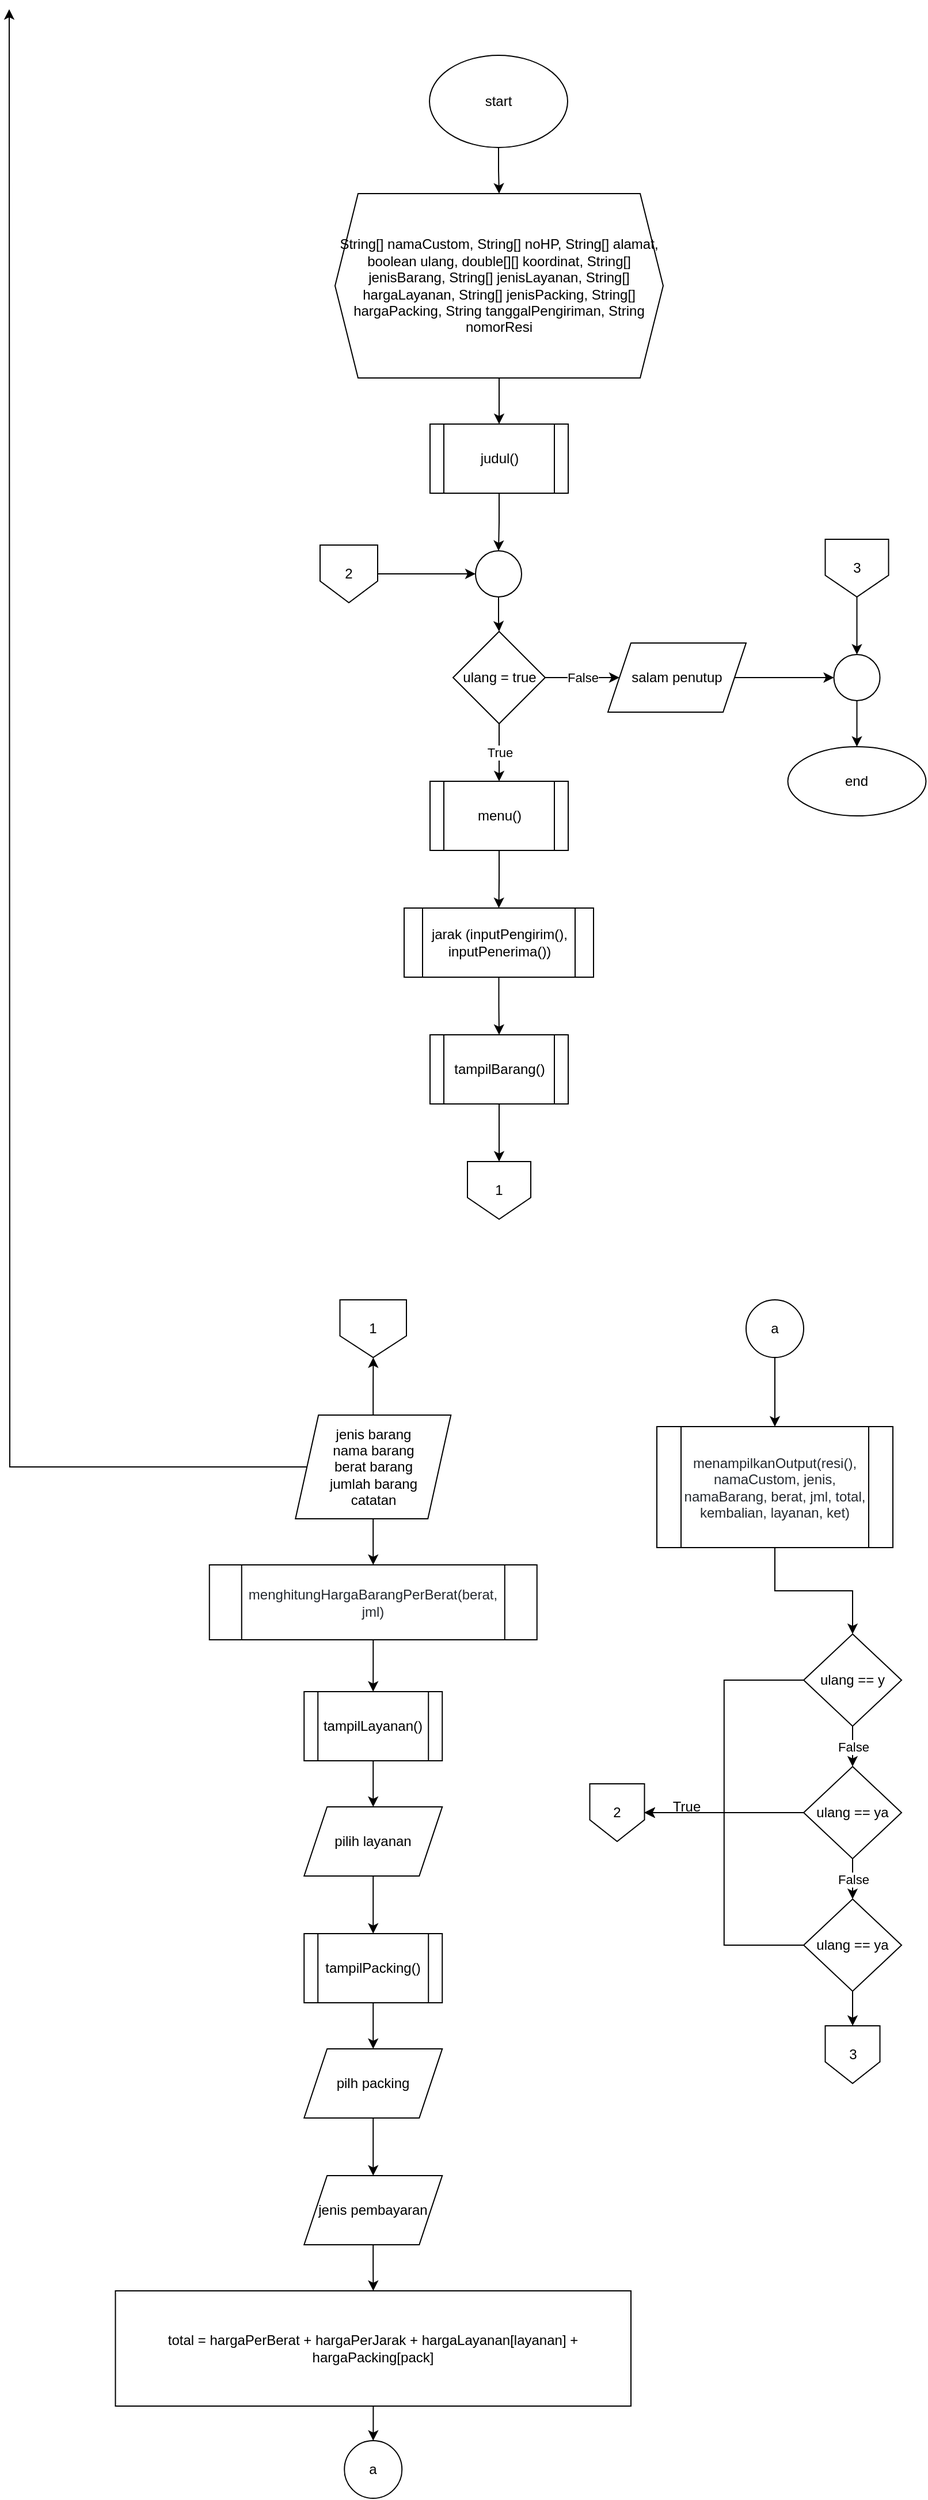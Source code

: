 <mxfile version="15.9.6" type="device" pages="10"><diagram id="B4OnnZfaYW9tW21awRRz" name="main"><mxGraphModel dx="868" dy="482" grid="1" gridSize="10" guides="1" tooltips="1" connect="1" arrows="1" fold="1" page="1" pageScale="1" pageWidth="850" pageHeight="1100" math="0" shadow="0"><root><mxCell id="0"/><mxCell id="1" parent="0"/><mxCell id="rRTEWhIJ3zGncxbc9LKK-2" value="" style="edgeStyle=orthogonalEdgeStyle;rounded=0;orthogonalLoop=1;jettySize=auto;html=1;exitX=0.5;exitY=1;exitDx=0;exitDy=0;entryX=0.5;entryY=0;entryDx=0;entryDy=0;" parent="1" source="qx8kZVos2w4KdM3UEMAt-1" target="NglosILXuxyxkXArySAH-1" edge="1"><mxGeometry relative="1" as="geometry"/></mxCell><mxCell id="qx8kZVos2w4KdM3UEMAt-2" value="" style="edgeStyle=orthogonalEdgeStyle;rounded=0;orthogonalLoop=1;jettySize=auto;html=1;" parent="1" source="Sq8olGN4y1hAd6ONl0Vz-1" target="qx8kZVos2w4KdM3UEMAt-1" edge="1"><mxGeometry relative="1" as="geometry"/></mxCell><mxCell id="Sq8olGN4y1hAd6ONl0Vz-1" value="start" style="ellipse;whiteSpace=wrap;html=1;" parent="1" vertex="1"><mxGeometry x="365" y="40" width="120" height="80" as="geometry"/></mxCell><mxCell id="qx8kZVos2w4KdM3UEMAt-1" value="String[] namaCustom, String[] noHP, String[] alamat, boolean ulang, double[][] koordinat, String[] jenisBarang, String[] jenisLayanan, String[] hargaLayanan, String[] jenisPacking, String[] hargaPacking, String tanggalPengiriman, String nomorResi" style="shape=hexagon;perimeter=hexagonPerimeter2;whiteSpace=wrap;html=1;fixedSize=1;" parent="1" vertex="1"><mxGeometry x="283" y="160" width="285" height="160" as="geometry"/></mxCell><mxCell id="NglosILXuxyxkXArySAH-3" value="" style="edgeStyle=orthogonalEdgeStyle;rounded=0;orthogonalLoop=1;jettySize=auto;html=1;entryX=0.5;entryY=0;entryDx=0;entryDy=0;" parent="1" source="NglosILXuxyxkXArySAH-1" target="NglosILXuxyxkXArySAH-8" edge="1"><mxGeometry relative="1" as="geometry"/></mxCell><mxCell id="NglosILXuxyxkXArySAH-1" value="judul()" style="shape=process;whiteSpace=wrap;html=1;backgroundOutline=1;" parent="1" vertex="1"><mxGeometry x="365.5" y="360" width="120" height="60" as="geometry"/></mxCell><mxCell id="NglosILXuxyxkXArySAH-5" value="False" style="edgeStyle=orthogonalEdgeStyle;rounded=0;orthogonalLoop=1;jettySize=auto;html=1;" parent="1" source="NglosILXuxyxkXArySAH-2" target="NglosILXuxyxkXArySAH-4" edge="1"><mxGeometry relative="1" as="geometry"/></mxCell><mxCell id="NglosILXuxyxkXArySAH-13" value="True" style="edgeStyle=orthogonalEdgeStyle;rounded=0;orthogonalLoop=1;jettySize=auto;html=1;" parent="1" source="NglosILXuxyxkXArySAH-2" target="NglosILXuxyxkXArySAH-12" edge="1"><mxGeometry relative="1" as="geometry"/></mxCell><mxCell id="NglosILXuxyxkXArySAH-2" value="ulang = true" style="rhombus;whiteSpace=wrap;html=1;" parent="1" vertex="1"><mxGeometry x="385.5" y="540" width="80" height="80" as="geometry"/></mxCell><mxCell id="NglosILXuxyxkXArySAH-7" value="" style="edgeStyle=orthogonalEdgeStyle;rounded=0;orthogonalLoop=1;jettySize=auto;html=1;" parent="1" source="NglosILXuxyxkXArySAH-4" target="DMyyNTTL7aG1SgJ8H_Qp-8" edge="1"><mxGeometry relative="1" as="geometry"><mxPoint x="700" y="580" as="targetPoint"/></mxGeometry></mxCell><mxCell id="NglosILXuxyxkXArySAH-4" value="salam penutup" style="shape=parallelogram;perimeter=parallelogramPerimeter;whiteSpace=wrap;html=1;fixedSize=1;" parent="1" vertex="1"><mxGeometry x="520" y="550" width="120" height="60" as="geometry"/></mxCell><mxCell id="NglosILXuxyxkXArySAH-6" value="end" style="ellipse;whiteSpace=wrap;html=1;" parent="1" vertex="1"><mxGeometry x="676.25" y="640" width="120" height="60" as="geometry"/></mxCell><mxCell id="NglosILXuxyxkXArySAH-11" style="edgeStyle=orthogonalEdgeStyle;rounded=0;orthogonalLoop=1;jettySize=auto;html=1;entryX=0.5;entryY=0;entryDx=0;entryDy=0;" parent="1" source="NglosILXuxyxkXArySAH-8" target="NglosILXuxyxkXArySAH-2" edge="1"><mxGeometry relative="1" as="geometry"/></mxCell><mxCell id="NglosILXuxyxkXArySAH-8" value="" style="ellipse;whiteSpace=wrap;html=1;aspect=fixed;" parent="1" vertex="1"><mxGeometry x="405" y="470" width="40" height="40" as="geometry"/></mxCell><mxCell id="NglosILXuxyxkXArySAH-15" value="" style="edgeStyle=orthogonalEdgeStyle;rounded=0;orthogonalLoop=1;jettySize=auto;html=1;" parent="1" source="NglosILXuxyxkXArySAH-12" target="NglosILXuxyxkXArySAH-14" edge="1"><mxGeometry relative="1" as="geometry"/></mxCell><mxCell id="NglosILXuxyxkXArySAH-12" value="menu()" style="shape=process;whiteSpace=wrap;html=1;backgroundOutline=1;" parent="1" vertex="1"><mxGeometry x="365.5" y="670" width="120" height="60" as="geometry"/></mxCell><mxCell id="NglosILXuxyxkXArySAH-17" value="" style="edgeStyle=orthogonalEdgeStyle;rounded=0;orthogonalLoop=1;jettySize=auto;html=1;" parent="1" source="NglosILXuxyxkXArySAH-14" target="NglosILXuxyxkXArySAH-18" edge="1"><mxGeometry relative="1" as="geometry"><mxPoint x="425" y="910" as="targetPoint"/></mxGeometry></mxCell><mxCell id="NglosILXuxyxkXArySAH-14" value="jarak (inputPengirim(), inputPenerima())" style="shape=process;whiteSpace=wrap;html=1;backgroundOutline=1;" parent="1" vertex="1"><mxGeometry x="343" y="780" width="164.5" height="60" as="geometry"/></mxCell><mxCell id="bt29TUflCmQu3qJb9Olx-2" value="" style="edgeStyle=orthogonalEdgeStyle;rounded=0;orthogonalLoop=1;jettySize=auto;html=1;" edge="1" parent="1" source="NglosILXuxyxkXArySAH-18" target="bt29TUflCmQu3qJb9Olx-25"><mxGeometry relative="1" as="geometry"><mxPoint x="425" y="1000" as="targetPoint"/></mxGeometry></mxCell><mxCell id="NglosILXuxyxkXArySAH-18" value="tampilBarang()" style="shape=process;whiteSpace=wrap;html=1;backgroundOutline=1;" parent="1" vertex="1"><mxGeometry x="365.5" y="890" width="120" height="60" as="geometry"/></mxCell><mxCell id="bt29TUflCmQu3qJb9Olx-4" value="" style="edgeStyle=orthogonalEdgeStyle;rounded=0;orthogonalLoop=1;jettySize=auto;html=1;" edge="1" parent="1" source="bt29TUflCmQu3qJb9Olx-1" target="bt29TUflCmQu3qJb9Olx-3"><mxGeometry relative="1" as="geometry"/></mxCell><mxCell id="bt29TUflCmQu3qJb9Olx-6" style="edgeStyle=orthogonalEdgeStyle;rounded=0;orthogonalLoop=1;jettySize=auto;html=1;" edge="1" parent="1" source="bt29TUflCmQu3qJb9Olx-1"><mxGeometry relative="1" as="geometry"><mxPoint x="NaN" y="NaN" as="targetPoint"/></mxGeometry></mxCell><mxCell id="bt29TUflCmQu3qJb9Olx-8" style="edgeStyle=orthogonalEdgeStyle;rounded=0;orthogonalLoop=1;jettySize=auto;html=1;" edge="1" parent="1" source="bt29TUflCmQu3qJb9Olx-1" target="bt29TUflCmQu3qJb9Olx-26"><mxGeometry relative="1" as="geometry"><mxPoint x="152.25" y="1180" as="targetPoint"/></mxGeometry></mxCell><mxCell id="bt29TUflCmQu3qJb9Olx-1" value="jenis barang&lt;br&gt;nama barang&lt;br&gt;berat barang&lt;br&gt;jumlah barang&lt;br&gt;catatan" style="shape=parallelogram;perimeter=parallelogramPerimeter;whiteSpace=wrap;html=1;fixedSize=1;" vertex="1" parent="1"><mxGeometry x="248.62" y="1220" width="135" height="90" as="geometry"/></mxCell><mxCell id="bt29TUflCmQu3qJb9Olx-11" value="" style="edgeStyle=orthogonalEdgeStyle;rounded=0;orthogonalLoop=1;jettySize=auto;html=1;" edge="1" parent="1" source="bt29TUflCmQu3qJb9Olx-3" target="bt29TUflCmQu3qJb9Olx-10"><mxGeometry relative="1" as="geometry"/></mxCell><mxCell id="bt29TUflCmQu3qJb9Olx-3" value="&#10;&#10;&lt;span class=&quot;pl-token&quot; style=&quot;box-sizing: border-box; color: rgb(36, 41, 47); font-size: 12px; font-style: normal; font-weight: 400; letter-spacing: normal; text-indent: 0px; text-transform: none; word-spacing: 0px; background-color: rgb(255, 255, 255);&quot;&gt;menghitungHargaBarangPerBerat&lt;/span&gt;&lt;span style=&quot;color: rgb(36, 41, 47); font-size: 12px; font-style: normal; font-weight: 400; letter-spacing: normal; text-indent: 0px; text-transform: none; word-spacing: 0px; background-color: rgb(255, 255, 255); display: inline; float: none;&quot;&gt;(berat, jml)&lt;/span&gt;&#10;&#10;" style="shape=process;whiteSpace=wrap;html=1;backgroundOutline=1;" vertex="1" parent="1"><mxGeometry x="173.88" y="1350" width="284.5" height="65" as="geometry"/></mxCell><mxCell id="bt29TUflCmQu3qJb9Olx-13" value="" style="edgeStyle=orthogonalEdgeStyle;rounded=0;orthogonalLoop=1;jettySize=auto;html=1;" edge="1" parent="1" source="bt29TUflCmQu3qJb9Olx-10" target="bt29TUflCmQu3qJb9Olx-12"><mxGeometry relative="1" as="geometry"/></mxCell><mxCell id="bt29TUflCmQu3qJb9Olx-10" value="tampilLayanan()" style="shape=process;whiteSpace=wrap;html=1;backgroundOutline=1;" vertex="1" parent="1"><mxGeometry x="256.12" y="1460" width="120" height="60" as="geometry"/></mxCell><mxCell id="bt29TUflCmQu3qJb9Olx-15" value="" style="edgeStyle=orthogonalEdgeStyle;rounded=0;orthogonalLoop=1;jettySize=auto;html=1;" edge="1" parent="1" source="bt29TUflCmQu3qJb9Olx-12" target="bt29TUflCmQu3qJb9Olx-14"><mxGeometry relative="1" as="geometry"/></mxCell><mxCell id="bt29TUflCmQu3qJb9Olx-12" value="pilih layanan" style="shape=parallelogram;perimeter=parallelogramPerimeter;whiteSpace=wrap;html=1;fixedSize=1;" vertex="1" parent="1"><mxGeometry x="256.12" y="1560" width="120" height="60" as="geometry"/></mxCell><mxCell id="bt29TUflCmQu3qJb9Olx-17" value="" style="edgeStyle=orthogonalEdgeStyle;rounded=0;orthogonalLoop=1;jettySize=auto;html=1;" edge="1" parent="1" source="bt29TUflCmQu3qJb9Olx-14" target="bt29TUflCmQu3qJb9Olx-16"><mxGeometry relative="1" as="geometry"/></mxCell><mxCell id="bt29TUflCmQu3qJb9Olx-14" value="tampilPacking()" style="shape=process;whiteSpace=wrap;html=1;backgroundOutline=1;" vertex="1" parent="1"><mxGeometry x="256.12" y="1670" width="120" height="60" as="geometry"/></mxCell><mxCell id="bt29TUflCmQu3qJb9Olx-19" value="" style="edgeStyle=orthogonalEdgeStyle;rounded=0;orthogonalLoop=1;jettySize=auto;html=1;" edge="1" parent="1" source="bt29TUflCmQu3qJb9Olx-16" target="bt29TUflCmQu3qJb9Olx-18"><mxGeometry relative="1" as="geometry"/></mxCell><mxCell id="bt29TUflCmQu3qJb9Olx-16" value="pilh packing" style="shape=parallelogram;perimeter=parallelogramPerimeter;whiteSpace=wrap;html=1;fixedSize=1;" vertex="1" parent="1"><mxGeometry x="256.12" y="1770" width="120" height="60" as="geometry"/></mxCell><mxCell id="bt29TUflCmQu3qJb9Olx-23" value="" style="edgeStyle=orthogonalEdgeStyle;rounded=0;orthogonalLoop=1;jettySize=auto;html=1;" edge="1" parent="1" source="bt29TUflCmQu3qJb9Olx-18" target="bt29TUflCmQu3qJb9Olx-22"><mxGeometry relative="1" as="geometry"/></mxCell><mxCell id="bt29TUflCmQu3qJb9Olx-18" value="jenis pembayaran" style="shape=parallelogram;perimeter=parallelogramPerimeter;whiteSpace=wrap;html=1;fixedSize=1;" vertex="1" parent="1"><mxGeometry x="256.12" y="1880" width="120" height="60" as="geometry"/></mxCell><mxCell id="bt29TUflCmQu3qJb9Olx-24" style="edgeStyle=orthogonalEdgeStyle;rounded=0;orthogonalLoop=1;jettySize=auto;html=1;" edge="1" parent="1" source="bt29TUflCmQu3qJb9Olx-22" target="bt29TUflCmQu3qJb9Olx-27"><mxGeometry relative="1" as="geometry"><mxPoint x="316.125" y="2120" as="targetPoint"/></mxGeometry></mxCell><mxCell id="bt29TUflCmQu3qJb9Olx-22" value="total = hargaPerBerat + hargaPerJarak + hargaLayanan[layanan] + hargaPacking[pack]" style="whiteSpace=wrap;html=1;" vertex="1" parent="1"><mxGeometry x="92.25" y="1980" width="447.75" height="100" as="geometry"/></mxCell><mxCell id="bt29TUflCmQu3qJb9Olx-25" value="1" style="shape=offPageConnector;whiteSpace=wrap;html=1;" vertex="1" parent="1"><mxGeometry x="398" y="1000" width="55" height="50" as="geometry"/></mxCell><mxCell id="bt29TUflCmQu3qJb9Olx-26" value="1" style="shape=offPageConnector;whiteSpace=wrap;html=1;" vertex="1" parent="1"><mxGeometry x="287.25" y="1120" width="57.75" height="50" as="geometry"/></mxCell><mxCell id="bt29TUflCmQu3qJb9Olx-27" value="a" style="ellipse;whiteSpace=wrap;html=1;aspect=fixed;" vertex="1" parent="1"><mxGeometry x="291.12" y="2110" width="50" height="50" as="geometry"/></mxCell><mxCell id="bt29TUflCmQu3qJb9Olx-30" value="" style="edgeStyle=orthogonalEdgeStyle;rounded=0;orthogonalLoop=1;jettySize=auto;html=1;" edge="1" parent="1" source="bt29TUflCmQu3qJb9Olx-28" target="bt29TUflCmQu3qJb9Olx-29"><mxGeometry relative="1" as="geometry"/></mxCell><mxCell id="bt29TUflCmQu3qJb9Olx-28" value="a" style="ellipse;whiteSpace=wrap;html=1;aspect=fixed;" vertex="1" parent="1"><mxGeometry x="640" y="1120" width="50" height="50" as="geometry"/></mxCell><mxCell id="bt29TUflCmQu3qJb9Olx-32" value="" style="edgeStyle=orthogonalEdgeStyle;rounded=0;orthogonalLoop=1;jettySize=auto;html=1;" edge="1" parent="1" source="bt29TUflCmQu3qJb9Olx-29" target="bt29TUflCmQu3qJb9Olx-33"><mxGeometry relative="1" as="geometry"><mxPoint x="665" y="1380" as="targetPoint"/></mxGeometry></mxCell><mxCell id="bt29TUflCmQu3qJb9Olx-29" value="&lt;span style=&quot;color: rgb(36 , 41 , 47) ; font-family: , , &amp;#34;sf mono&amp;#34; , &amp;#34;menlo&amp;#34; , &amp;#34;consolas&amp;#34; , &amp;#34;liberation mono&amp;#34; , monospace ; background-color: rgb(255 , 255 , 255)&quot;&gt;  &lt;/span&gt;&lt;span class=&quot;pl-token&quot; style=&quot;box-sizing: border-box ; color: rgb(36 , 41 , 47) ; font-family: , , &amp;#34;sf mono&amp;#34; , &amp;#34;menlo&amp;#34; , &amp;#34;consolas&amp;#34; , &amp;#34;liberation mono&amp;#34; , monospace ; background-color: rgb(255 , 255 , 255)&quot;&gt;menampilkanOutput&lt;/span&gt;&lt;span style=&quot;color: rgb(36 , 41 , 47) ; font-family: , , &amp;#34;sf mono&amp;#34; , &amp;#34;menlo&amp;#34; , &amp;#34;consolas&amp;#34; , &amp;#34;liberation mono&amp;#34; , monospace ; background-color: rgb(255 , 255 , 255)&quot;&gt;(&lt;/span&gt;&lt;span class=&quot;pl-token&quot; style=&quot;box-sizing: border-box ; color: rgb(36 , 41 , 47) ; font-family: , , &amp;#34;sf mono&amp;#34; , &amp;#34;menlo&amp;#34; , &amp;#34;consolas&amp;#34; , &amp;#34;liberation mono&amp;#34; , monospace ; background-color: rgb(255 , 255 , 255)&quot;&gt;resi&lt;/span&gt;&lt;span style=&quot;color: rgb(36 , 41 , 47) ; font-family: , , &amp;#34;sf mono&amp;#34; , &amp;#34;menlo&amp;#34; , &amp;#34;consolas&amp;#34; , &amp;#34;liberation mono&amp;#34; , monospace ; background-color: rgb(255 , 255 , 255)&quot;&gt;(), namaCustom, jenis, namaBarang, berat, jml, total, kembalian, layanan, ket)&lt;/span&gt;" style="shape=process;whiteSpace=wrap;html=1;backgroundOutline=1;" vertex="1" parent="1"><mxGeometry x="562.5" y="1230" width="205" height="105" as="geometry"/></mxCell><mxCell id="bt29TUflCmQu3qJb9Olx-37" value="False" style="edgeStyle=orthogonalEdgeStyle;rounded=0;orthogonalLoop=1;jettySize=auto;html=1;" edge="1" parent="1" source="bt29TUflCmQu3qJb9Olx-33" target="bt29TUflCmQu3qJb9Olx-36"><mxGeometry relative="1" as="geometry"/></mxCell><mxCell id="DMyyNTTL7aG1SgJ8H_Qp-3" style="edgeStyle=orthogonalEdgeStyle;rounded=0;orthogonalLoop=1;jettySize=auto;html=1;entryX=1;entryY=0.5;entryDx=0;entryDy=0;" edge="1" parent="1" source="bt29TUflCmQu3qJb9Olx-33" target="bt29TUflCmQu3qJb9Olx-35"><mxGeometry relative="1" as="geometry"/></mxCell><mxCell id="bt29TUflCmQu3qJb9Olx-33" value="ulang == y" style="rhombus;whiteSpace=wrap;html=1;" vertex="1" parent="1"><mxGeometry x="690" y="1410" width="85" height="80" as="geometry"/></mxCell><mxCell id="bt29TUflCmQu3qJb9Olx-35" value="2" style="shape=offPageConnector;whiteSpace=wrap;html=1;" vertex="1" parent="1"><mxGeometry x="504.25" y="1540" width="47.5" height="50" as="geometry"/></mxCell><mxCell id="bt29TUflCmQu3qJb9Olx-39" value="False" style="edgeStyle=orthogonalEdgeStyle;rounded=0;orthogonalLoop=1;jettySize=auto;html=1;" edge="1" parent="1" source="bt29TUflCmQu3qJb9Olx-36" target="bt29TUflCmQu3qJb9Olx-38"><mxGeometry relative="1" as="geometry"/></mxCell><mxCell id="bt29TUflCmQu3qJb9Olx-46" style="edgeStyle=orthogonalEdgeStyle;rounded=0;orthogonalLoop=1;jettySize=auto;html=1;entryX=1;entryY=0.5;entryDx=0;entryDy=0;" edge="1" parent="1" source="bt29TUflCmQu3qJb9Olx-36" target="bt29TUflCmQu3qJb9Olx-35"><mxGeometry relative="1" as="geometry"><Array as="points"><mxPoint x="665" y="1565"/></Array></mxGeometry></mxCell><mxCell id="bt29TUflCmQu3qJb9Olx-45" style="edgeStyle=orthogonalEdgeStyle;rounded=0;orthogonalLoop=1;jettySize=auto;html=1;entryX=1;entryY=0.5;entryDx=0;entryDy=0;startArrow=none;" edge="1" parent="1" source="bt29TUflCmQu3qJb9Olx-36" target="bt29TUflCmQu3qJb9Olx-35"><mxGeometry relative="1" as="geometry"><Array as="points"/></mxGeometry></mxCell><mxCell id="DMyyNTTL7aG1SgJ8H_Qp-2" style="edgeStyle=orthogonalEdgeStyle;rounded=0;orthogonalLoop=1;jettySize=auto;html=1;entryX=1;entryY=0.5;entryDx=0;entryDy=0;" edge="1" parent="1" source="bt29TUflCmQu3qJb9Olx-38" target="bt29TUflCmQu3qJb9Olx-35"><mxGeometry relative="1" as="geometry"/></mxCell><mxCell id="DMyyNTTL7aG1SgJ8H_Qp-6" style="edgeStyle=orthogonalEdgeStyle;rounded=0;orthogonalLoop=1;jettySize=auto;html=1;" edge="1" parent="1" source="bt29TUflCmQu3qJb9Olx-38" target="DMyyNTTL7aG1SgJ8H_Qp-7"><mxGeometry relative="1" as="geometry"><mxPoint x="732.5" y="1770" as="targetPoint"/></mxGeometry></mxCell><mxCell id="bt29TUflCmQu3qJb9Olx-38" value="ulang == ya" style="rhombus;whiteSpace=wrap;html=1;" vertex="1" parent="1"><mxGeometry x="690" y="1640" width="85" height="80" as="geometry"/></mxCell><mxCell id="bt29TUflCmQu3qJb9Olx-36" value="ulang == ya" style="rhombus;whiteSpace=wrap;html=1;" vertex="1" parent="1"><mxGeometry x="690" y="1525" width="85" height="80" as="geometry"/></mxCell><mxCell id="DMyyNTTL7aG1SgJ8H_Qp-4" value="True" style="text;html=1;align=center;verticalAlign=middle;resizable=0;points=[];autosize=1;strokeColor=none;fillColor=none;" vertex="1" parent="1"><mxGeometry x="568" y="1550" width="40" height="20" as="geometry"/></mxCell><mxCell id="DMyyNTTL7aG1SgJ8H_Qp-7" value="3" style="shape=offPageConnector;whiteSpace=wrap;html=1;" vertex="1" parent="1"><mxGeometry x="708.75" y="1750" width="47.5" height="50" as="geometry"/></mxCell><mxCell id="DMyyNTTL7aG1SgJ8H_Qp-9" style="edgeStyle=orthogonalEdgeStyle;rounded=0;orthogonalLoop=1;jettySize=auto;html=1;" edge="1" parent="1" source="DMyyNTTL7aG1SgJ8H_Qp-8" target="NglosILXuxyxkXArySAH-6"><mxGeometry relative="1" as="geometry"/></mxCell><mxCell id="DMyyNTTL7aG1SgJ8H_Qp-8" value="" style="ellipse;whiteSpace=wrap;html=1;aspect=fixed;" vertex="1" parent="1"><mxGeometry x="716.25" y="560" width="40" height="40" as="geometry"/></mxCell><mxCell id="DMyyNTTL7aG1SgJ8H_Qp-11" style="edgeStyle=orthogonalEdgeStyle;rounded=0;orthogonalLoop=1;jettySize=auto;html=1;" edge="1" parent="1" source="DMyyNTTL7aG1SgJ8H_Qp-10" target="DMyyNTTL7aG1SgJ8H_Qp-8"><mxGeometry relative="1" as="geometry"/></mxCell><mxCell id="DMyyNTTL7aG1SgJ8H_Qp-10" value="3" style="shape=offPageConnector;whiteSpace=wrap;html=1;" vertex="1" parent="1"><mxGeometry x="708.75" y="460" width="55" height="50" as="geometry"/></mxCell><mxCell id="DMyyNTTL7aG1SgJ8H_Qp-13" style="edgeStyle=orthogonalEdgeStyle;rounded=0;orthogonalLoop=1;jettySize=auto;html=1;" edge="1" parent="1" source="DMyyNTTL7aG1SgJ8H_Qp-12" target="NglosILXuxyxkXArySAH-8"><mxGeometry relative="1" as="geometry"/></mxCell><mxCell id="DMyyNTTL7aG1SgJ8H_Qp-12" value="2" style="shape=offPageConnector;whiteSpace=wrap;html=1;" vertex="1" parent="1"><mxGeometry x="270" y="465" width="50" height="50" as="geometry"/></mxCell></root></mxGraphModel></diagram><diagram id="xMBYthcSlPW-eyiIILwn" name="Input Penerima"><mxGraphModel dx="868" dy="593" grid="1" gridSize="10" guides="1" tooltips="1" connect="1" arrows="1" fold="1" page="1" pageScale="1" pageWidth="850" pageHeight="1100" math="0" shadow="0"><root><mxCell id="dnJu4Z3b-8a9K_5SQ4a6-0"/><mxCell id="dnJu4Z3b-8a9K_5SQ4a6-1" parent="dnJu4Z3b-8a9K_5SQ4a6-0"/><mxCell id="N6HxpEh0SnGlRfadqX9R-2" value="" style="edgeStyle=orthogonalEdgeStyle;rounded=0;orthogonalLoop=1;jettySize=auto;html=1;" edge="1" parent="dnJu4Z3b-8a9K_5SQ4a6-1" source="N6HxpEh0SnGlRfadqX9R-0" target="N6HxpEh0SnGlRfadqX9R-1"><mxGeometry relative="1" as="geometry"/></mxCell><mxCell id="N6HxpEh0SnGlRfadqX9R-0" value="inputPenerima()" style="ellipse;whiteSpace=wrap;html=1;" vertex="1" parent="dnJu4Z3b-8a9K_5SQ4a6-1"><mxGeometry x="340" y="40" width="130" height="60" as="geometry"/></mxCell><mxCell id="N6HxpEh0SnGlRfadqX9R-4" value="" style="edgeStyle=orthogonalEdgeStyle;rounded=0;orthogonalLoop=1;jettySize=auto;html=1;" edge="1" parent="dnJu4Z3b-8a9K_5SQ4a6-1" source="N6HxpEh0SnGlRfadqX9R-1" target="N6HxpEh0SnGlRfadqX9R-3"><mxGeometry relative="1" as="geometry"/></mxCell><mxCell id="N6HxpEh0SnGlRfadqX9R-1" value="nama &amp;amp;&lt;br&gt;Nomor HP&lt;br&gt;pengirim" style="shape=parallelogram;perimeter=parallelogramPerimeter;whiteSpace=wrap;html=1;fixedSize=1;" vertex="1" parent="dnJu4Z3b-8a9K_5SQ4a6-1"><mxGeometry x="345" y="180" width="120" height="60" as="geometry"/></mxCell><mxCell id="N6HxpEh0SnGlRfadqX9R-6" value="" style="edgeStyle=orthogonalEdgeStyle;rounded=0;orthogonalLoop=1;jettySize=auto;html=1;" edge="1" parent="dnJu4Z3b-8a9K_5SQ4a6-1" source="N6HxpEh0SnGlRfadqX9R-3" target="N6HxpEh0SnGlRfadqX9R-5"><mxGeometry relative="1" as="geometry"/></mxCell><mxCell id="N6HxpEh0SnGlRfadqX9R-3" value="tampilkanKota()" style="shape=process;whiteSpace=wrap;html=1;backgroundOutline=1;" vertex="1" parent="dnJu4Z3b-8a9K_5SQ4a6-1"><mxGeometry x="345" y="320" width="120" height="60" as="geometry"/></mxCell><mxCell id="N6HxpEh0SnGlRfadqX9R-8" value="" style="edgeStyle=orthogonalEdgeStyle;rounded=0;orthogonalLoop=1;jettySize=auto;html=1;" edge="1" parent="dnJu4Z3b-8a9K_5SQ4a6-1" source="N6HxpEh0SnGlRfadqX9R-5" target="N6HxpEh0SnGlRfadqX9R-7"><mxGeometry relative="1" as="geometry"/></mxCell><mxCell id="N6HxpEh0SnGlRfadqX9R-5" value="masukkan kota asal" style="shape=parallelogram;perimeter=parallelogramPerimeter;whiteSpace=wrap;html=1;fixedSize=1;" vertex="1" parent="dnJu4Z3b-8a9K_5SQ4a6-1"><mxGeometry x="332.5" y="460" width="145" height="60" as="geometry"/></mxCell><mxCell id="N6HxpEh0SnGlRfadqX9R-10" value="" style="edgeStyle=orthogonalEdgeStyle;rounded=0;orthogonalLoop=1;jettySize=auto;html=1;" edge="1" parent="dnJu4Z3b-8a9K_5SQ4a6-1" source="N6HxpEh0SnGlRfadqX9R-7" target="N6HxpEh0SnGlRfadqX9R-9"><mxGeometry relative="1" as="geometry"/></mxCell><mxCell id="N6HxpEh0SnGlRfadqX9R-7" value="alamat rinci" style="shape=parallelogram;perimeter=parallelogramPerimeter;whiteSpace=wrap;html=1;fixedSize=1;" vertex="1" parent="dnJu4Z3b-8a9K_5SQ4a6-1"><mxGeometry x="345" y="600" width="120" height="60" as="geometry"/></mxCell><mxCell id="N6HxpEh0SnGlRfadqX9R-9" value="return asal" style="ellipse;whiteSpace=wrap;html=1;" vertex="1" parent="dnJu4Z3b-8a9K_5SQ4a6-1"><mxGeometry x="345" y="740" width="120" height="60" as="geometry"/></mxCell></root></mxGraphModel></diagram><diagram name="Input Pengirim" id="Tj4b6VWG4d3MYLciapL3"><mxGraphModel dx="868" dy="593" grid="1" gridSize="10" guides="1" tooltips="1" connect="1" arrows="1" fold="1" page="1" pageScale="1" pageWidth="850" pageHeight="1100" math="0" shadow="0"><root><mxCell id="I3nfHoIpFaHw9u8VHXeo-0"/><mxCell id="I3nfHoIpFaHw9u8VHXeo-1" parent="I3nfHoIpFaHw9u8VHXeo-0"/><mxCell id="I3nfHoIpFaHw9u8VHXeo-2" value="" style="edgeStyle=orthogonalEdgeStyle;rounded=0;orthogonalLoop=1;jettySize=auto;html=1;" edge="1" parent="I3nfHoIpFaHw9u8VHXeo-1" source="I3nfHoIpFaHw9u8VHXeo-3" target="I3nfHoIpFaHw9u8VHXeo-5"><mxGeometry relative="1" as="geometry"/></mxCell><mxCell id="I3nfHoIpFaHw9u8VHXeo-3" value="inputPenerima()" style="ellipse;whiteSpace=wrap;html=1;" vertex="1" parent="I3nfHoIpFaHw9u8VHXeo-1"><mxGeometry x="340" y="40" width="130" height="60" as="geometry"/></mxCell><mxCell id="I3nfHoIpFaHw9u8VHXeo-4" value="" style="edgeStyle=orthogonalEdgeStyle;rounded=0;orthogonalLoop=1;jettySize=auto;html=1;" edge="1" parent="I3nfHoIpFaHw9u8VHXeo-1" source="I3nfHoIpFaHw9u8VHXeo-5" target="I3nfHoIpFaHw9u8VHXeo-7"><mxGeometry relative="1" as="geometry"/></mxCell><mxCell id="I3nfHoIpFaHw9u8VHXeo-5" value="nama &amp;amp;&lt;br&gt;Nomor HP&lt;br&gt;penerima" style="shape=parallelogram;perimeter=parallelogramPerimeter;whiteSpace=wrap;html=1;fixedSize=1;" vertex="1" parent="I3nfHoIpFaHw9u8VHXeo-1"><mxGeometry x="345" y="180" width="120" height="60" as="geometry"/></mxCell><mxCell id="I3nfHoIpFaHw9u8VHXeo-6" value="" style="edgeStyle=orthogonalEdgeStyle;rounded=0;orthogonalLoop=1;jettySize=auto;html=1;" edge="1" parent="I3nfHoIpFaHw9u8VHXeo-1" source="I3nfHoIpFaHw9u8VHXeo-7" target="I3nfHoIpFaHw9u8VHXeo-9"><mxGeometry relative="1" as="geometry"/></mxCell><mxCell id="I3nfHoIpFaHw9u8VHXeo-7" value="tampilkanKota()" style="shape=process;whiteSpace=wrap;html=1;backgroundOutline=1;" vertex="1" parent="I3nfHoIpFaHw9u8VHXeo-1"><mxGeometry x="345" y="320" width="120" height="60" as="geometry"/></mxCell><mxCell id="I3nfHoIpFaHw9u8VHXeo-8" value="" style="edgeStyle=orthogonalEdgeStyle;rounded=0;orthogonalLoop=1;jettySize=auto;html=1;" edge="1" parent="I3nfHoIpFaHw9u8VHXeo-1" source="I3nfHoIpFaHw9u8VHXeo-9" target="I3nfHoIpFaHw9u8VHXeo-11"><mxGeometry relative="1" as="geometry"/></mxCell><mxCell id="I3nfHoIpFaHw9u8VHXeo-9" value="masukkan kota tujuan" style="shape=parallelogram;perimeter=parallelogramPerimeter;whiteSpace=wrap;html=1;fixedSize=1;" vertex="1" parent="I3nfHoIpFaHw9u8VHXeo-1"><mxGeometry x="332.5" y="460" width="145" height="60" as="geometry"/></mxCell><mxCell id="I3nfHoIpFaHw9u8VHXeo-10" value="" style="edgeStyle=orthogonalEdgeStyle;rounded=0;orthogonalLoop=1;jettySize=auto;html=1;" edge="1" parent="I3nfHoIpFaHw9u8VHXeo-1" source="I3nfHoIpFaHw9u8VHXeo-11" target="I3nfHoIpFaHw9u8VHXeo-12"><mxGeometry relative="1" as="geometry"/></mxCell><mxCell id="I3nfHoIpFaHw9u8VHXeo-11" value="alamat rinci" style="shape=parallelogram;perimeter=parallelogramPerimeter;whiteSpace=wrap;html=1;fixedSize=1;" vertex="1" parent="I3nfHoIpFaHw9u8VHXeo-1"><mxGeometry x="345" y="600" width="120" height="60" as="geometry"/></mxCell><mxCell id="I3nfHoIpFaHw9u8VHXeo-12" value="return tujuan" style="ellipse;whiteSpace=wrap;html=1;" vertex="1" parent="I3nfHoIpFaHw9u8VHXeo-1"><mxGeometry x="345" y="740" width="120" height="60" as="geometry"/></mxCell></root></mxGraphModel></diagram><diagram id="zYdf4EFqyT6i9bBpUT03" name="Jarak"><mxGraphModel dx="868" dy="593" grid="1" gridSize="10" guides="1" tooltips="1" connect="1" arrows="1" fold="1" page="1" pageScale="1" pageWidth="850" pageHeight="1100" math="0" shadow="0"><root><mxCell id="AFHUcD0LS2hoDD_Jgrlj-0"/><mxCell id="AFHUcD0LS2hoDD_Jgrlj-1" parent="AFHUcD0LS2hoDD_Jgrlj-0"/><mxCell id="7hVaU6nT0aLvWXBsh94I-1" value="" style="edgeStyle=orthogonalEdgeStyle;rounded=0;orthogonalLoop=1;jettySize=auto;html=1;" edge="1" parent="AFHUcD0LS2hoDD_Jgrlj-1" source="AFHUcD0LS2hoDD_Jgrlj-2" target="7hVaU6nT0aLvWXBsh94I-0"><mxGeometry relative="1" as="geometry"/></mxCell><mxCell id="AFHUcD0LS2hoDD_Jgrlj-2" value="jarak( asal, tujuan )" style="ellipse;whiteSpace=wrap;html=1;" vertex="1" parent="AFHUcD0LS2hoDD_Jgrlj-1"><mxGeometry x="360" y="40" width="120" height="60" as="geometry"/></mxCell><mxCell id="7hVaU6nT0aLvWXBsh94I-3" value="" style="edgeStyle=orthogonalEdgeStyle;rounded=0;orthogonalLoop=1;jettySize=auto;html=1;" edge="1" parent="AFHUcD0LS2hoDD_Jgrlj-1" source="7hVaU6nT0aLvWXBsh94I-0" target="7hVaU6nT0aLvWXBsh94I-2"><mxGeometry relative="1" as="geometry"/></mxCell><mxCell id="7hVaU6nT0aLvWXBsh94I-0" value="double x = 0, y = 0, jarak = 0, hasil = 0" style="shape=hexagon;perimeter=hexagonPerimeter2;whiteSpace=wrap;html=1;fixedSize=1;" vertex="1" parent="AFHUcD0LS2hoDD_Jgrlj-1"><mxGeometry x="330" y="140" width="180" height="90" as="geometry"/></mxCell><mxCell id="7hVaU6nT0aLvWXBsh94I-5" value="True" style="edgeStyle=orthogonalEdgeStyle;rounded=0;orthogonalLoop=1;jettySize=auto;html=1;" edge="1" parent="AFHUcD0LS2hoDD_Jgrlj-1" source="7hVaU6nT0aLvWXBsh94I-2" target="7hVaU6nT0aLvWXBsh94I-4"><mxGeometry relative="1" as="geometry"/></mxCell><mxCell id="7hVaU6nT0aLvWXBsh94I-7" value="False" style="edgeStyle=orthogonalEdgeStyle;rounded=0;orthogonalLoop=1;jettySize=auto;html=1;" edge="1" parent="AFHUcD0LS2hoDD_Jgrlj-1" source="7hVaU6nT0aLvWXBsh94I-2" target="7hVaU6nT0aLvWXBsh94I-6"><mxGeometry relative="1" as="geometry"/></mxCell><mxCell id="7hVaU6nT0aLvWXBsh94I-2" value="asal == tujuan" style="rhombus;whiteSpace=wrap;html=1;" vertex="1" parent="AFHUcD0LS2hoDD_Jgrlj-1"><mxGeometry x="370" y="280" width="100" height="80" as="geometry"/></mxCell><mxCell id="7hVaU6nT0aLvWXBsh94I-10" style="edgeStyle=orthogonalEdgeStyle;rounded=0;orthogonalLoop=1;jettySize=auto;html=1;entryX=0;entryY=0.5;entryDx=0;entryDy=0;" edge="1" parent="AFHUcD0LS2hoDD_Jgrlj-1" source="7hVaU6nT0aLvWXBsh94I-4" target="7hVaU6nT0aLvWXBsh94I-9"><mxGeometry relative="1" as="geometry"><Array as="points"><mxPoint x="200" y="420"/></Array></mxGeometry></mxCell><mxCell id="7hVaU6nT0aLvWXBsh94I-4" value="x = koordinat[a][0]&lt;br&gt;y = koordinat[a][1]&lt;br&gt;jarak = Math.sqrt((x * x) + (y * y))&lt;br&gt;hasil = jarak * 100" style="whiteSpace=wrap;html=1;" vertex="1" parent="AFHUcD0LS2hoDD_Jgrlj-1"><mxGeometry x="120" y="270" width="180" height="100" as="geometry"/></mxCell><mxCell id="7hVaU6nT0aLvWXBsh94I-8" style="edgeStyle=orthogonalEdgeStyle;rounded=0;orthogonalLoop=1;jettySize=auto;html=1;entryX=1;entryY=0.5;entryDx=0;entryDy=0;" edge="1" parent="AFHUcD0LS2hoDD_Jgrlj-1" source="7hVaU6nT0aLvWXBsh94I-6" target="7hVaU6nT0aLvWXBsh94I-9"><mxGeometry relative="1" as="geometry"><mxPoint x="630" y="420" as="targetPoint"/><Array as="points"><mxPoint x="640" y="420"/></Array></mxGeometry></mxCell><mxCell id="7hVaU6nT0aLvWXBsh94I-6" value="&lt;span style=&quot;color: rgb(0 , 0 , 0) ; font-family: &amp;#34;helvetica&amp;#34; ; font-size: 12px ; font-style: normal ; font-weight: 400 ; letter-spacing: normal ; text-align: center ; text-indent: 0px ; text-transform: none ; word-spacing: 0px ; background-color: rgb(248 , 249 , 250) ; display: inline ; float: none&quot;&gt;x = koordinat[b][0] - koordinat[a][0]&lt;/span&gt;&lt;br style=&quot;color: rgb(0 , 0 , 0) ; font-family: &amp;#34;helvetica&amp;#34; ; font-size: 12px ; font-style: normal ; font-weight: 400 ; letter-spacing: normal ; text-align: center ; text-indent: 0px ; text-transform: none ; word-spacing: 0px ; background-color: rgb(248 , 249 , 250)&quot;&gt;&lt;span style=&quot;color: rgb(0 , 0 , 0) ; font-family: &amp;#34;helvetica&amp;#34; ; font-size: 12px ; font-style: normal ; font-weight: 400 ; letter-spacing: normal ; text-align: center ; text-indent: 0px ; text-transform: none ; word-spacing: 0px ; background-color: rgb(248 , 249 , 250) ; display: inline ; float: none&quot;&gt;y = koordinat[b][1] - koordinat[a][1]&lt;/span&gt;&lt;br style=&quot;color: rgb(0 , 0 , 0) ; font-family: &amp;#34;helvetica&amp;#34; ; font-size: 12px ; font-style: normal ; font-weight: 400 ; letter-spacing: normal ; text-align: center ; text-indent: 0px ; text-transform: none ; word-spacing: 0px ; background-color: rgb(248 , 249 , 250)&quot;&gt;&lt;span style=&quot;color: rgb(0 , 0 , 0) ; font-family: &amp;#34;helvetica&amp;#34; ; font-size: 12px ; font-style: normal ; font-weight: 400 ; letter-spacing: normal ; text-align: center ; text-indent: 0px ; text-transform: none ; word-spacing: 0px ; background-color: rgb(248 , 249 , 250) ; display: inline ; float: none&quot;&gt;jarak = Math.sqrt((x * x) + (y * y))&lt;/span&gt;&lt;br style=&quot;color: rgb(0 , 0 , 0) ; font-family: &amp;#34;helvetica&amp;#34; ; font-size: 12px ; font-style: normal ; font-weight: 400 ; letter-spacing: normal ; text-align: center ; text-indent: 0px ; text-transform: none ; word-spacing: 0px ; background-color: rgb(248 , 249 , 250)&quot;&gt;&lt;span style=&quot;color: rgb(0 , 0 , 0) ; font-family: &amp;#34;helvetica&amp;#34; ; font-size: 12px ; font-style: normal ; font-weight: 400 ; letter-spacing: normal ; text-align: center ; text-indent: 0px ; text-transform: none ; word-spacing: 0px ; background-color: rgb(248 , 249 , 250) ; display: inline ; float: none&quot;&gt;hasil = jarak * 100&lt;/span&gt;" style="whiteSpace=wrap;html=1;" vertex="1" parent="AFHUcD0LS2hoDD_Jgrlj-1"><mxGeometry x="530" y="265" width="200" height="110" as="geometry"/></mxCell><mxCell id="7hVaU6nT0aLvWXBsh94I-12" value="" style="edgeStyle=orthogonalEdgeStyle;rounded=0;orthogonalLoop=1;jettySize=auto;html=1;" edge="1" parent="AFHUcD0LS2hoDD_Jgrlj-1" source="7hVaU6nT0aLvWXBsh94I-9" target="7hVaU6nT0aLvWXBsh94I-11"><mxGeometry relative="1" as="geometry"/></mxCell><mxCell id="7hVaU6nT0aLvWXBsh94I-9" value="" style="ellipse;whiteSpace=wrap;html=1;aspect=fixed;" vertex="1" parent="AFHUcD0LS2hoDD_Jgrlj-1"><mxGeometry x="400" y="400" width="40" height="40" as="geometry"/></mxCell><mxCell id="7hVaU6nT0aLvWXBsh94I-11" value="return hasil" style="ellipse;whiteSpace=wrap;html=1;" vertex="1" parent="AFHUcD0LS2hoDD_Jgrlj-1"><mxGeometry x="360" y="480" width="120" height="60" as="geometry"/></mxCell></root></mxGraphModel></diagram><diagram id="PZS0yy5-iXWm43aThqxX" name="Jenis Barang"><mxGraphModel dx="868" dy="593" grid="1" gridSize="10" guides="1" tooltips="1" connect="1" arrows="1" fold="1" page="1" pageScale="1" pageWidth="850" pageHeight="1100" math="0" shadow="0"><root><mxCell id="edEU5SJk5QBrjo39VPYD-0"/><mxCell id="edEU5SJk5QBrjo39VPYD-1" parent="edEU5SJk5QBrjo39VPYD-0"/><mxCell id="ZReQ4oMbW5nWnsc_H1ld-6" value="" style="edgeStyle=orthogonalEdgeStyle;rounded=0;orthogonalLoop=1;jettySize=auto;html=1;" edge="1" parent="edEU5SJk5QBrjo39VPYD-1" source="ZReQ4oMbW5nWnsc_H1ld-0" target="ZReQ4oMbW5nWnsc_H1ld-5"><mxGeometry relative="1" as="geometry"/></mxCell><mxCell id="ZReQ4oMbW5nWnsc_H1ld-0" value="tampilBarang()" style="ellipse;whiteSpace=wrap;html=1;" vertex="1" parent="edEU5SJk5QBrjo39VPYD-1"><mxGeometry x="360" y="40" width="120" height="80" as="geometry"/></mxCell><mxCell id="ZReQ4oMbW5nWnsc_H1ld-4" value="" style="edgeStyle=orthogonalEdgeStyle;rounded=0;orthogonalLoop=1;jettySize=auto;html=1;" edge="1" parent="edEU5SJk5QBrjo39VPYD-1" source="ZReQ4oMbW5nWnsc_H1ld-2" target="ZReQ4oMbW5nWnsc_H1ld-3"><mxGeometry relative="1" as="geometry"/></mxCell><mxCell id="ZReQ4oMbW5nWnsc_H1ld-2" value="" style="ellipse;whiteSpace=wrap;html=1;aspect=fixed;" vertex="1" parent="edEU5SJk5QBrjo39VPYD-1"><mxGeometry x="400" y="240" width="40" height="40" as="geometry"/></mxCell><mxCell id="LxYgKacuPUdkNExFvrmM-1" value="True" style="edgeStyle=orthogonalEdgeStyle;rounded=0;orthogonalLoop=1;jettySize=auto;html=1;" edge="1" parent="edEU5SJk5QBrjo39VPYD-1" source="ZReQ4oMbW5nWnsc_H1ld-3" target="LxYgKacuPUdkNExFvrmM-0"><mxGeometry relative="1" as="geometry"/></mxCell><mxCell id="LxYgKacuPUdkNExFvrmM-3" value="False" style="edgeStyle=orthogonalEdgeStyle;rounded=0;orthogonalLoop=1;jettySize=auto;html=1;" edge="1" parent="edEU5SJk5QBrjo39VPYD-1" source="ZReQ4oMbW5nWnsc_H1ld-3" target="LxYgKacuPUdkNExFvrmM-2"><mxGeometry relative="1" as="geometry"/></mxCell><mxCell id="ZReQ4oMbW5nWnsc_H1ld-3" value="i &amp;lt; jenisBarang.length" style="rhombus;whiteSpace=wrap;html=1;" vertex="1" parent="edEU5SJk5QBrjo39VPYD-1"><mxGeometry x="335" y="310" width="170" height="70" as="geometry"/></mxCell><mxCell id="ZReQ4oMbW5nWnsc_H1ld-7" style="edgeStyle=orthogonalEdgeStyle;rounded=0;orthogonalLoop=1;jettySize=auto;html=1;" edge="1" parent="edEU5SJk5QBrjo39VPYD-1" source="ZReQ4oMbW5nWnsc_H1ld-5" target="ZReQ4oMbW5nWnsc_H1ld-2"><mxGeometry relative="1" as="geometry"/></mxCell><mxCell id="ZReQ4oMbW5nWnsc_H1ld-5" value="int i =&amp;nbsp; 0" style="shape=hexagon;perimeter=hexagonPerimeter2;whiteSpace=wrap;html=1;fixedSize=1;" vertex="1" parent="edEU5SJk5QBrjo39VPYD-1"><mxGeometry x="370" y="160" width="100" height="50" as="geometry"/></mxCell><mxCell id="LxYgKacuPUdkNExFvrmM-4" style="edgeStyle=orthogonalEdgeStyle;rounded=0;orthogonalLoop=1;jettySize=auto;html=1;" edge="1" parent="edEU5SJk5QBrjo39VPYD-1" source="LxYgKacuPUdkNExFvrmM-0" target="LxYgKacuPUdkNExFvrmM-5"><mxGeometry relative="1" as="geometry"><mxPoint x="420" y="510" as="targetPoint"/></mxGeometry></mxCell><mxCell id="LxYgKacuPUdkNExFvrmM-0" value="jenisBarang[i]" style="shape=parallelogram;perimeter=parallelogramPerimeter;whiteSpace=wrap;html=1;fixedSize=1;" vertex="1" parent="edEU5SJk5QBrjo39VPYD-1"><mxGeometry x="360" y="430" width="120" height="60" as="geometry"/></mxCell><mxCell id="LxYgKacuPUdkNExFvrmM-2" value="End" style="ellipse;whiteSpace=wrap;html=1;" vertex="1" parent="edEU5SJk5QBrjo39VPYD-1"><mxGeometry x="600" y="315" width="120" height="60" as="geometry"/></mxCell><mxCell id="LxYgKacuPUdkNExFvrmM-6" style="edgeStyle=orthogonalEdgeStyle;rounded=0;orthogonalLoop=1;jettySize=auto;html=1;entryX=0;entryY=0.5;entryDx=0;entryDy=0;" edge="1" parent="edEU5SJk5QBrjo39VPYD-1" source="LxYgKacuPUdkNExFvrmM-5" target="ZReQ4oMbW5nWnsc_H1ld-2"><mxGeometry relative="1" as="geometry"><Array as="points"><mxPoint x="260" y="540"/><mxPoint x="260" y="260"/></Array></mxGeometry></mxCell><mxCell id="LxYgKacuPUdkNExFvrmM-5" value="i++" style="rounded=0;whiteSpace=wrap;html=1;" vertex="1" parent="edEU5SJk5QBrjo39VPYD-1"><mxGeometry x="385" y="520" width="70" height="40" as="geometry"/></mxCell></root></mxGraphModel></diagram><diagram id="vdZer_1OiDeK5IUHvIJU" name="Harga per Berat"><mxGraphModel dx="868" dy="593" grid="1" gridSize="10" guides="1" tooltips="1" connect="1" arrows="1" fold="1" page="1" pageScale="1" pageWidth="850" pageHeight="1100" math="0" shadow="0"><root><mxCell id="oOThcsOMxmAHYrOz-eUX-0"/><mxCell id="oOThcsOMxmAHYrOz-eUX-1" parent="oOThcsOMxmAHYrOz-eUX-0"/><mxCell id="w3Cj--UCWitUKpfH8L7q-2" value="" style="edgeStyle=orthogonalEdgeStyle;rounded=0;orthogonalLoop=1;jettySize=auto;html=1;" edge="1" parent="oOThcsOMxmAHYrOz-eUX-1" source="w3Cj--UCWitUKpfH8L7q-0" target="w3Cj--UCWitUKpfH8L7q-1"><mxGeometry relative="1" as="geometry"/></mxCell><mxCell id="w3Cj--UCWitUKpfH8L7q-0" value="&lt;span style=&quot;color: rgb(36 , 41 , 47) ; font-family: , , &amp;#34;sf mono&amp;#34; , &amp;#34;menlo&amp;#34; , &amp;#34;consolas&amp;#34; , &amp;#34;liberation mono&amp;#34; , monospace ; background-color: rgb(255 , 255 , 255)&quot;&gt; &lt;/span&gt;&lt;span class=&quot;pl-en&quot; style=&quot;box-sizing: border-box ; font-family: , , &amp;#34;sf mono&amp;#34; , &amp;#34;menlo&amp;#34; , &amp;#34;consolas&amp;#34; , &amp;#34;liberation mono&amp;#34; , monospace ; background-color: rgb(255 , 255 , 255)&quot;&gt;&lt;span class=&quot;pl-token&quot; style=&quot;box-sizing: border-box&quot;&gt;menghitungHargaBarangPerBerat&amp;nbsp;&lt;/span&gt;&lt;/span&gt;&lt;span style=&quot;color: rgb(36 , 41 , 47) ; font-family: , , &amp;#34;sf mono&amp;#34; , &amp;#34;menlo&amp;#34; , &amp;#34;consolas&amp;#34; , &amp;#34;liberation mono&amp;#34; , monospace ; background-color: rgb(255 , 255 , 255)&quot;&gt;(&amp;nbsp;&lt;/span&gt;&lt;span class=&quot;pl-v&quot; style=&quot;box-sizing: border-box ; font-family: , , &amp;#34;sf mono&amp;#34; , &amp;#34;menlo&amp;#34; , &amp;#34;consolas&amp;#34; , &amp;#34;liberation mono&amp;#34; , monospace ; background-color: rgb(255 , 255 , 255)&quot;&gt;berat&lt;/span&gt;&lt;span style=&quot;color: rgb(36 , 41 , 47) ; font-family: , , &amp;#34;sf mono&amp;#34; , &amp;#34;menlo&amp;#34; , &amp;#34;consolas&amp;#34; , &amp;#34;liberation mono&amp;#34; , monospace ; background-color: rgb(255 , 255 , 255)&quot;&gt;, &lt;/span&gt;&lt;span class=&quot;pl-v&quot; style=&quot;box-sizing: border-box ; font-family: , , &amp;#34;sf mono&amp;#34; , &amp;#34;menlo&amp;#34; , &amp;#34;consolas&amp;#34; , &amp;#34;liberation mono&amp;#34; , monospace ; background-color: rgb(255 , 255 , 255)&quot;&gt;jml&amp;nbsp;&lt;/span&gt;&lt;span style=&quot;color: rgb(36 , 41 , 47) ; font-family: , , &amp;#34;sf mono&amp;#34; , &amp;#34;menlo&amp;#34; , &amp;#34;consolas&amp;#34; , &amp;#34;liberation mono&amp;#34; , monospace ; background-color: rgb(255 , 255 , 255)&quot;&gt;)&lt;/span&gt;" style="ellipse;whiteSpace=wrap;html=1;" vertex="1" parent="oOThcsOMxmAHYrOz-eUX-1"><mxGeometry x="255" y="40" width="340" height="100" as="geometry"/></mxCell><mxCell id="w3Cj--UCWitUKpfH8L7q-4" value="" style="edgeStyle=orthogonalEdgeStyle;rounded=0;orthogonalLoop=1;jettySize=auto;html=1;" edge="1" parent="oOThcsOMxmAHYrOz-eUX-1" source="w3Cj--UCWitUKpfH8L7q-1" target="w3Cj--UCWitUKpfH8L7q-3"><mxGeometry relative="1" as="geometry"/></mxCell><mxCell id="w3Cj--UCWitUKpfH8L7q-1" value="int [] harga&lt;br&gt;doublebayar = berat * jml" style="shape=hexagon;perimeter=hexagonPerimeter2;whiteSpace=wrap;html=1;fixedSize=1;" vertex="1" parent="oOThcsOMxmAHYrOz-eUX-1"><mxGeometry x="343" y="180" width="165" height="90" as="geometry"/></mxCell><mxCell id="w3Cj--UCWitUKpfH8L7q-6" value="False" style="edgeStyle=orthogonalEdgeStyle;rounded=0;orthogonalLoop=1;jettySize=auto;html=1;" edge="1" parent="oOThcsOMxmAHYrOz-eUX-1" source="w3Cj--UCWitUKpfH8L7q-3" target="w3Cj--UCWitUKpfH8L7q-5"><mxGeometry relative="1" as="geometry"/></mxCell><mxCell id="w3Cj--UCWitUKpfH8L7q-12" value="True" style="edgeStyle=orthogonalEdgeStyle;rounded=0;orthogonalLoop=1;jettySize=auto;html=1;" edge="1" parent="oOThcsOMxmAHYrOz-eUX-1" source="w3Cj--UCWitUKpfH8L7q-3" target="w3Cj--UCWitUKpfH8L7q-11"><mxGeometry relative="1" as="geometry"/></mxCell><mxCell id="w3Cj--UCWitUKpfH8L7q-3" value="berat &amp;gt;= 0 &amp;amp;&amp;amp; berat &amp;lt; 5" style="rhombus;whiteSpace=wrap;html=1;" vertex="1" parent="oOThcsOMxmAHYrOz-eUX-1"><mxGeometry x="130" y="320" width="99.5" height="95" as="geometry"/></mxCell><mxCell id="w3Cj--UCWitUKpfH8L7q-8" value="False" style="edgeStyle=orthogonalEdgeStyle;rounded=0;orthogonalLoop=1;jettySize=auto;html=1;" edge="1" parent="oOThcsOMxmAHYrOz-eUX-1" source="w3Cj--UCWitUKpfH8L7q-5" target="w3Cj--UCWitUKpfH8L7q-7"><mxGeometry relative="1" as="geometry"/></mxCell><mxCell id="w3Cj--UCWitUKpfH8L7q-14" value="True" style="edgeStyle=orthogonalEdgeStyle;rounded=0;orthogonalLoop=1;jettySize=auto;html=1;" edge="1" parent="oOThcsOMxmAHYrOz-eUX-1" source="w3Cj--UCWitUKpfH8L7q-5" target="w3Cj--UCWitUKpfH8L7q-13"><mxGeometry relative="1" as="geometry"/></mxCell><mxCell id="w3Cj--UCWitUKpfH8L7q-5" value="berat &amp;gt;= 5 &amp;amp;&amp;amp; berat &amp;lt; 10" style="rhombus;whiteSpace=wrap;html=1;" vertex="1" parent="oOThcsOMxmAHYrOz-eUX-1"><mxGeometry x="324" y="321.25" width="100.75" height="92.5" as="geometry"/></mxCell><mxCell id="w3Cj--UCWitUKpfH8L7q-10" value="False" style="edgeStyle=orthogonalEdgeStyle;rounded=0;orthogonalLoop=1;jettySize=auto;html=1;" edge="1" parent="oOThcsOMxmAHYrOz-eUX-1" source="w3Cj--UCWitUKpfH8L7q-7" target="w3Cj--UCWitUKpfH8L7q-17"><mxGeometry relative="1" as="geometry"><mxPoint x="750" y="560" as="targetPoint"/></mxGeometry></mxCell><mxCell id="w3Cj--UCWitUKpfH8L7q-16" value="True" style="edgeStyle=orthogonalEdgeStyle;rounded=0;orthogonalLoop=1;jettySize=auto;html=1;" edge="1" parent="oOThcsOMxmAHYrOz-eUX-1" source="w3Cj--UCWitUKpfH8L7q-7" target="w3Cj--UCWitUKpfH8L7q-15"><mxGeometry relative="1" as="geometry"/></mxCell><mxCell id="w3Cj--UCWitUKpfH8L7q-7" value="berat &amp;gt;= 10" style="rhombus;whiteSpace=wrap;html=1;" vertex="1" parent="oOThcsOMxmAHYrOz-eUX-1"><mxGeometry x="515.125" y="327.5" width="80" height="80" as="geometry"/></mxCell><mxCell id="w3Cj--UCWitUKpfH8L7q-9" value="return bayar" style="ellipse;whiteSpace=wrap;html=1;" vertex="1" parent="oOThcsOMxmAHYrOz-eUX-1"><mxGeometry x="690.005" y="650" width="120" height="60" as="geometry"/></mxCell><mxCell id="w3Cj--UCWitUKpfH8L7q-20" style="edgeStyle=orthogonalEdgeStyle;rounded=0;orthogonalLoop=1;jettySize=auto;html=1;entryX=0;entryY=0.5;entryDx=0;entryDy=0;" edge="1" parent="oOThcsOMxmAHYrOz-eUX-1" source="w3Cj--UCWitUKpfH8L7q-11" target="w3Cj--UCWitUKpfH8L7q-17"><mxGeometry relative="1" as="geometry"><Array as="points"><mxPoint x="180" y="605"/></Array></mxGeometry></mxCell><mxCell id="w3Cj--UCWitUKpfH8L7q-11" value="bayar *= harga[0]" style="whiteSpace=wrap;html=1;" vertex="1" parent="oOThcsOMxmAHYrOz-eUX-1"><mxGeometry x="119.75" y="512.5" width="120" height="60" as="geometry"/></mxCell><mxCell id="w3Cj--UCWitUKpfH8L7q-19" style="edgeStyle=orthogonalEdgeStyle;rounded=0;orthogonalLoop=1;jettySize=auto;html=1;entryX=0;entryY=0.5;entryDx=0;entryDy=0;" edge="1" parent="oOThcsOMxmAHYrOz-eUX-1" source="w3Cj--UCWitUKpfH8L7q-13" target="w3Cj--UCWitUKpfH8L7q-17"><mxGeometry relative="1" as="geometry"><Array as="points"><mxPoint x="374" y="605"/></Array></mxGeometry></mxCell><mxCell id="w3Cj--UCWitUKpfH8L7q-13" value="bayar *= harga[1]" style="whiteSpace=wrap;html=1;" vertex="1" parent="oOThcsOMxmAHYrOz-eUX-1"><mxGeometry x="314.375" y="510" width="120" height="60" as="geometry"/></mxCell><mxCell id="w3Cj--UCWitUKpfH8L7q-18" style="edgeStyle=orthogonalEdgeStyle;rounded=0;orthogonalLoop=1;jettySize=auto;html=1;entryX=0;entryY=0.5;entryDx=0;entryDy=0;" edge="1" parent="oOThcsOMxmAHYrOz-eUX-1" source="w3Cj--UCWitUKpfH8L7q-15" target="w3Cj--UCWitUKpfH8L7q-17"><mxGeometry relative="1" as="geometry"><Array as="points"><mxPoint x="555" y="605"/></Array></mxGeometry></mxCell><mxCell id="w3Cj--UCWitUKpfH8L7q-15" value="bayar *= harga[2]" style="whiteSpace=wrap;html=1;" vertex="1" parent="oOThcsOMxmAHYrOz-eUX-1"><mxGeometry x="495.125" y="512.5" width="120" height="60" as="geometry"/></mxCell><mxCell id="w3Cj--UCWitUKpfH8L7q-21" value="" style="edgeStyle=orthogonalEdgeStyle;rounded=0;orthogonalLoop=1;jettySize=auto;html=1;" edge="1" parent="oOThcsOMxmAHYrOz-eUX-1" source="w3Cj--UCWitUKpfH8L7q-17" target="w3Cj--UCWitUKpfH8L7q-9"><mxGeometry relative="1" as="geometry"/></mxCell><mxCell id="w3Cj--UCWitUKpfH8L7q-17" value="" style="ellipse;whiteSpace=wrap;html=1;aspect=fixed;" vertex="1" parent="oOThcsOMxmAHYrOz-eUX-1"><mxGeometry x="725.01" y="580" width="50" height="50" as="geometry"/></mxCell></root></mxGraphModel></diagram><diagram id="eBjlcUo_ISDE0ZiQb2gL" name="Tampil Layanan"><mxGraphModel dx="868" dy="482" grid="1" gridSize="10" guides="1" tooltips="1" connect="1" arrows="1" fold="1" page="1" pageScale="1" pageWidth="850" pageHeight="1100" math="0" shadow="0"><root><mxCell id="lrboZYNktdSLA_AbfRWr-0"/><mxCell id="lrboZYNktdSLA_AbfRWr-1" parent="lrboZYNktdSLA_AbfRWr-0"/><mxCell id="4TMbmWku4kcuSNtCv8uV-2" value="" style="edgeStyle=orthogonalEdgeStyle;rounded=0;orthogonalLoop=1;jettySize=auto;html=1;" edge="1" parent="lrboZYNktdSLA_AbfRWr-1" source="4TMbmWku4kcuSNtCv8uV-0" target="4TMbmWku4kcuSNtCv8uV-1"><mxGeometry relative="1" as="geometry"/></mxCell><mxCell id="4TMbmWku4kcuSNtCv8uV-0" value="tampilLayanan()" style="ellipse;whiteSpace=wrap;html=1;" vertex="1" parent="lrboZYNktdSLA_AbfRWr-1"><mxGeometry x="360" y="30" width="120" height="80" as="geometry"/></mxCell><mxCell id="4TMbmWku4kcuSNtCv8uV-3" style="edgeStyle=orthogonalEdgeStyle;rounded=0;orthogonalLoop=1;jettySize=auto;html=1;" edge="1" parent="lrboZYNktdSLA_AbfRWr-1" source="4TMbmWku4kcuSNtCv8uV-1" target="4TMbmWku4kcuSNtCv8uV-4"><mxGeometry relative="1" as="geometry"><mxPoint x="420" y="260" as="targetPoint"/></mxGeometry></mxCell><mxCell id="4TMbmWku4kcuSNtCv8uV-1" value="int i = 0" style="shape=hexagon;perimeter=hexagonPerimeter2;whiteSpace=wrap;html=1;fixedSize=1;" vertex="1" parent="lrboZYNktdSLA_AbfRWr-1"><mxGeometry x="365" y="160" width="110" height="60" as="geometry"/></mxCell><mxCell id="4TMbmWku4kcuSNtCv8uV-6" value="" style="edgeStyle=orthogonalEdgeStyle;rounded=0;orthogonalLoop=1;jettySize=auto;html=1;" edge="1" parent="lrboZYNktdSLA_AbfRWr-1" source="4TMbmWku4kcuSNtCv8uV-4" target="4TMbmWku4kcuSNtCv8uV-5"><mxGeometry relative="1" as="geometry"/></mxCell><mxCell id="4TMbmWku4kcuSNtCv8uV-4" value="" style="ellipse;whiteSpace=wrap;html=1;aspect=fixed;" vertex="1" parent="lrboZYNktdSLA_AbfRWr-1"><mxGeometry x="400" y="260" width="40" height="40" as="geometry"/></mxCell><mxCell id="2xiNU3AiLxrtJbT1ZceH-1" value="True" style="edgeStyle=orthogonalEdgeStyle;rounded=0;orthogonalLoop=1;jettySize=auto;html=1;" edge="1" parent="lrboZYNktdSLA_AbfRWr-1" source="4TMbmWku4kcuSNtCv8uV-5" target="2xiNU3AiLxrtJbT1ZceH-0"><mxGeometry relative="1" as="geometry"/></mxCell><mxCell id="2xiNU3AiLxrtJbT1ZceH-6" value="" style="edgeStyle=orthogonalEdgeStyle;rounded=0;orthogonalLoop=1;jettySize=auto;html=1;" edge="1" parent="lrboZYNktdSLA_AbfRWr-1" source="4TMbmWku4kcuSNtCv8uV-5" target="2xiNU3AiLxrtJbT1ZceH-5"><mxGeometry relative="1" as="geometry"/></mxCell><mxCell id="4TMbmWku4kcuSNtCv8uV-5" value="i &amp;lt; jenisLayanan.length" style="rhombus;whiteSpace=wrap;html=1;" vertex="1" parent="lrboZYNktdSLA_AbfRWr-1"><mxGeometry x="345" y="350" width="150" height="100" as="geometry"/></mxCell><mxCell id="2xiNU3AiLxrtJbT1ZceH-3" value="" style="edgeStyle=orthogonalEdgeStyle;rounded=0;orthogonalLoop=1;jettySize=auto;html=1;" edge="1" parent="lrboZYNktdSLA_AbfRWr-1" source="2xiNU3AiLxrtJbT1ZceH-0" target="2xiNU3AiLxrtJbT1ZceH-2"><mxGeometry relative="1" as="geometry"/></mxCell><mxCell id="2xiNU3AiLxrtJbT1ZceH-0" value="jenisLayanan[i]" style="shape=parallelogram;perimeter=parallelogramPerimeter;whiteSpace=wrap;html=1;fixedSize=1;" vertex="1" parent="lrboZYNktdSLA_AbfRWr-1"><mxGeometry x="360" y="500" width="120" height="60" as="geometry"/></mxCell><mxCell id="2xiNU3AiLxrtJbT1ZceH-4" style="edgeStyle=orthogonalEdgeStyle;rounded=0;orthogonalLoop=1;jettySize=auto;html=1;entryX=0;entryY=0.5;entryDx=0;entryDy=0;" edge="1" parent="lrboZYNktdSLA_AbfRWr-1" source="2xiNU3AiLxrtJbT1ZceH-2" target="4TMbmWku4kcuSNtCv8uV-4"><mxGeometry relative="1" as="geometry"><Array as="points"><mxPoint x="280" y="625"/><mxPoint x="280" y="280"/></Array></mxGeometry></mxCell><mxCell id="2xiNU3AiLxrtJbT1ZceH-2" value="++i" style="whiteSpace=wrap;html=1;" vertex="1" parent="lrboZYNktdSLA_AbfRWr-1"><mxGeometry x="380" y="610" width="80" height="30" as="geometry"/></mxCell><mxCell id="2xiNU3AiLxrtJbT1ZceH-5" value="end" style="ellipse;whiteSpace=wrap;html=1;" vertex="1" parent="lrboZYNktdSLA_AbfRWr-1"><mxGeometry x="590" y="370" width="120" height="60" as="geometry"/></mxCell></root></mxGraphModel></diagram><diagram name="Tampil Packing" id="U9NqWHwbFbAUbKq_e7rA"><mxGraphModel dx="868" dy="593" grid="1" gridSize="10" guides="1" tooltips="1" connect="1" arrows="1" fold="1" page="1" pageScale="1" pageWidth="850" pageHeight="1100" math="0" shadow="0"><root><mxCell id="2JkIAzOiFgS6UTEi9AWz-0"/><mxCell id="2JkIAzOiFgS6UTEi9AWz-1" parent="2JkIAzOiFgS6UTEi9AWz-0"/><mxCell id="2JkIAzOiFgS6UTEi9AWz-2" value="" style="edgeStyle=orthogonalEdgeStyle;rounded=0;orthogonalLoop=1;jettySize=auto;html=1;" edge="1" parent="2JkIAzOiFgS6UTEi9AWz-1" source="2JkIAzOiFgS6UTEi9AWz-3" target="2JkIAzOiFgS6UTEi9AWz-5"><mxGeometry relative="1" as="geometry"/></mxCell><mxCell id="2JkIAzOiFgS6UTEi9AWz-3" value="tampilPacking()" style="ellipse;whiteSpace=wrap;html=1;" vertex="1" parent="2JkIAzOiFgS6UTEi9AWz-1"><mxGeometry x="360" y="30" width="120" height="80" as="geometry"/></mxCell><mxCell id="2JkIAzOiFgS6UTEi9AWz-4" style="edgeStyle=orthogonalEdgeStyle;rounded=0;orthogonalLoop=1;jettySize=auto;html=1;" edge="1" parent="2JkIAzOiFgS6UTEi9AWz-1" source="2JkIAzOiFgS6UTEi9AWz-5" target="2JkIAzOiFgS6UTEi9AWz-7"><mxGeometry relative="1" as="geometry"><mxPoint x="420" y="260" as="targetPoint"/></mxGeometry></mxCell><mxCell id="2JkIAzOiFgS6UTEi9AWz-5" value="int i = 0" style="shape=hexagon;perimeter=hexagonPerimeter2;whiteSpace=wrap;html=1;fixedSize=1;" vertex="1" parent="2JkIAzOiFgS6UTEi9AWz-1"><mxGeometry x="365" y="160" width="110" height="60" as="geometry"/></mxCell><mxCell id="2JkIAzOiFgS6UTEi9AWz-6" value="" style="edgeStyle=orthogonalEdgeStyle;rounded=0;orthogonalLoop=1;jettySize=auto;html=1;" edge="1" parent="2JkIAzOiFgS6UTEi9AWz-1" source="2JkIAzOiFgS6UTEi9AWz-7" target="2JkIAzOiFgS6UTEi9AWz-10"><mxGeometry relative="1" as="geometry"/></mxCell><mxCell id="2JkIAzOiFgS6UTEi9AWz-7" value="" style="ellipse;whiteSpace=wrap;html=1;aspect=fixed;" vertex="1" parent="2JkIAzOiFgS6UTEi9AWz-1"><mxGeometry x="400" y="260" width="40" height="40" as="geometry"/></mxCell><mxCell id="2JkIAzOiFgS6UTEi9AWz-8" value="True" style="edgeStyle=orthogonalEdgeStyle;rounded=0;orthogonalLoop=1;jettySize=auto;html=1;" edge="1" parent="2JkIAzOiFgS6UTEi9AWz-1" source="2JkIAzOiFgS6UTEi9AWz-10" target="2JkIAzOiFgS6UTEi9AWz-12"><mxGeometry relative="1" as="geometry"/></mxCell><mxCell id="2JkIAzOiFgS6UTEi9AWz-9" value="False" style="edgeStyle=orthogonalEdgeStyle;rounded=0;orthogonalLoop=1;jettySize=auto;html=1;" edge="1" parent="2JkIAzOiFgS6UTEi9AWz-1" source="2JkIAzOiFgS6UTEi9AWz-10" target="2JkIAzOiFgS6UTEi9AWz-15"><mxGeometry relative="1" as="geometry"/></mxCell><mxCell id="2JkIAzOiFgS6UTEi9AWz-10" value="i &amp;lt; jenisPacking.length" style="rhombus;whiteSpace=wrap;html=1;" vertex="1" parent="2JkIAzOiFgS6UTEi9AWz-1"><mxGeometry x="345" y="350" width="150" height="100" as="geometry"/></mxCell><mxCell id="2JkIAzOiFgS6UTEi9AWz-11" value="" style="edgeStyle=orthogonalEdgeStyle;rounded=0;orthogonalLoop=1;jettySize=auto;html=1;" edge="1" parent="2JkIAzOiFgS6UTEi9AWz-1" source="2JkIAzOiFgS6UTEi9AWz-12" target="2JkIAzOiFgS6UTEi9AWz-14"><mxGeometry relative="1" as="geometry"/></mxCell><mxCell id="2JkIAzOiFgS6UTEi9AWz-12" value="jenisPacking[i]" style="shape=parallelogram;perimeter=parallelogramPerimeter;whiteSpace=wrap;html=1;fixedSize=1;" vertex="1" parent="2JkIAzOiFgS6UTEi9AWz-1"><mxGeometry x="360" y="500" width="120" height="60" as="geometry"/></mxCell><mxCell id="2JkIAzOiFgS6UTEi9AWz-13" style="edgeStyle=orthogonalEdgeStyle;rounded=0;orthogonalLoop=1;jettySize=auto;html=1;entryX=0;entryY=0.5;entryDx=0;entryDy=0;" edge="1" parent="2JkIAzOiFgS6UTEi9AWz-1" source="2JkIAzOiFgS6UTEi9AWz-14" target="2JkIAzOiFgS6UTEi9AWz-7"><mxGeometry relative="1" as="geometry"><Array as="points"><mxPoint x="280" y="625"/><mxPoint x="280" y="280"/></Array></mxGeometry></mxCell><mxCell id="2JkIAzOiFgS6UTEi9AWz-14" value="++i" style="whiteSpace=wrap;html=1;" vertex="1" parent="2JkIAzOiFgS6UTEi9AWz-1"><mxGeometry x="380" y="610" width="80" height="30" as="geometry"/></mxCell><mxCell id="2JkIAzOiFgS6UTEi9AWz-15" value="end" style="ellipse;whiteSpace=wrap;html=1;" vertex="1" parent="2JkIAzOiFgS6UTEi9AWz-1"><mxGeometry x="570" y="370" width="120" height="60" as="geometry"/></mxCell></root></mxGraphModel></diagram><diagram id="_Q1vDZGbeNtj9rJ3l2NC" name="Menampilkan Resi"><mxGraphModel dx="868" dy="482" grid="1" gridSize="10" guides="1" tooltips="1" connect="1" arrows="1" fold="1" page="1" pageScale="1" pageWidth="850" pageHeight="1100" math="0" shadow="0"><root><mxCell id="qIZQJzKwldQjunp7gA3Z-0"/><mxCell id="qIZQJzKwldQjunp7gA3Z-1" parent="qIZQJzKwldQjunp7gA3Z-0"/><mxCell id="F8RoFHHiVwzi2ozIwIhX-2" value="" style="edgeStyle=orthogonalEdgeStyle;rounded=0;orthogonalLoop=1;jettySize=auto;html=1;" edge="1" parent="qIZQJzKwldQjunp7gA3Z-1" source="F8RoFHHiVwzi2ozIwIhX-0" target="F8RoFHHiVwzi2ozIwIhX-1"><mxGeometry relative="1" as="geometry"/></mxCell><mxCell id="F8RoFHHiVwzi2ozIwIhX-0" value="&lt;span class=&quot;pl-en&quot; style=&quot;box-sizing: border-box ; font-size: 12px ; font-style: normal ; font-weight: 400 ; letter-spacing: normal ; text-indent: 0px ; text-transform: none ; word-spacing: 0px ; background-color: rgb(255 , 255 , 255)&quot;&gt;&lt;span class=&quot;pl-token&quot; style=&quot;box-sizing: border-box&quot;&gt;menampilkanOutput&lt;/span&gt;&lt;/span&gt;&lt;span style=&quot;color: rgb(36 , 41 , 47) ; font-size: 12px ; font-style: normal ; font-weight: 400 ; letter-spacing: normal ; text-indent: 0px ; text-transform: none ; word-spacing: 0px ; background-color: rgb(255 , 255 , 255) ; display: inline ; float: none&quot;&gt;(&lt;/span&gt;&lt;span class=&quot;pl-k&quot; style=&quot;box-sizing: border-box ; font-size: 12px ; font-style: normal ; font-weight: 400 ; letter-spacing: normal ; text-indent: 0px ; text-transform: none ; word-spacing: 0px ; background-color: rgb(255 , 255 , 255)&quot;&gt;int&lt;/span&gt;&lt;span style=&quot;color: rgb(36 , 41 , 47) ; font-size: 12px ; font-style: normal ; font-weight: 400 ; letter-spacing: normal ; text-indent: 0px ; text-transform: none ; word-spacing: 0px ; background-color: rgb(255 , 255 , 255) ; display: inline ; float: none&quot;&gt;[] &lt;/span&gt;&lt;span class=&quot;pl-v&quot; style=&quot;box-sizing: border-box ; font-size: 12px ; font-style: normal ; font-weight: 400 ; letter-spacing: normal ; text-indent: 0px ; text-transform: none ; word-spacing: 0px ; background-color: rgb(255 , 255 , 255)&quot;&gt;lacak&lt;/span&gt;&lt;span style=&quot;color: rgb(36 , 41 , 47) ; font-size: 12px ; font-style: normal ; font-weight: 400 ; letter-spacing: normal ; text-indent: 0px ; text-transform: none ; word-spacing: 0px ; background-color: rgb(255 , 255 , 255) ; display: inline ; float: none&quot;&gt;, &lt;/span&gt;&lt;span class=&quot;pl-k&quot; style=&quot;box-sizing: border-box ; font-size: 12px ; font-style: normal ; font-weight: 400 ; letter-spacing: normal ; text-indent: 0px ; text-transform: none ; word-spacing: 0px ; background-color: rgb(255 , 255 , 255)&quot;&gt;String&lt;/span&gt;&lt;span style=&quot;color: rgb(36 , 41 , 47) ; font-size: 12px ; font-style: normal ; font-weight: 400 ; letter-spacing: normal ; text-indent: 0px ; text-transform: none ; word-spacing: 0px ; background-color: rgb(255 , 255 , 255) ; display: inline ; float: none&quot;&gt;[] &lt;/span&gt;&lt;span class=&quot;pl-v&quot; style=&quot;box-sizing: border-box ; font-size: 12px ; font-style: normal ; font-weight: 400 ; letter-spacing: normal ; text-indent: 0px ; text-transform: none ; word-spacing: 0px ; background-color: rgb(255 , 255 , 255)&quot;&gt;pengirim&lt;/span&gt;&lt;span style=&quot;color: rgb(36 , 41 , 47) ; font-size: 12px ; font-style: normal ; font-weight: 400 ; letter-spacing: normal ; text-indent: 0px ; text-transform: none ; word-spacing: 0px ; background-color: rgb(255 , 255 , 255) ; display: inline ; float: none&quot;&gt;, &lt;/span&gt;&lt;span class=&quot;pl-k&quot; style=&quot;box-sizing: border-box ; font-size: 12px ; font-style: normal ; font-weight: 400 ; letter-spacing: normal ; text-indent: 0px ; text-transform: none ; word-spacing: 0px ; background-color: rgb(255 , 255 , 255)&quot;&gt;int&lt;/span&gt;&lt;span style=&quot;color: rgb(36 , 41 , 47) ; font-size: 12px ; font-style: normal ; font-weight: 400 ; letter-spacing: normal ; text-indent: 0px ; text-transform: none ; word-spacing: 0px ; background-color: rgb(255 , 255 , 255) ; display: inline ; float: none&quot;&gt; &lt;/span&gt;&lt;span class=&quot;pl-v&quot; style=&quot;box-sizing: border-box ; font-size: 12px ; font-style: normal ; font-weight: 400 ; letter-spacing: normal ; text-indent: 0px ; text-transform: none ; word-spacing: 0px ; background-color: rgb(255 , 255 , 255)&quot;&gt;jenis&lt;/span&gt;&lt;span style=&quot;color: rgb(36 , 41 , 47) ; font-size: 12px ; font-style: normal ; font-weight: 400 ; letter-spacing: normal ; text-indent: 0px ; text-transform: none ; word-spacing: 0px ; background-color: rgb(255 , 255 , 255) ; display: inline ; float: none&quot;&gt;, &lt;/span&gt;&lt;span class=&quot;pl-smi&quot; style=&quot;box-sizing: border-box ; color: rgb(36 , 41 , 47) ; font-size: 12px ; font-style: normal ; font-weight: 400 ; letter-spacing: normal ; text-indent: 0px ; text-transform: none ; word-spacing: 0px ; background-color: rgb(255 , 255 , 255)&quot;&gt;String&lt;/span&gt;&lt;span style=&quot;color: rgb(36 , 41 , 47) ; font-size: 12px ; font-style: normal ; font-weight: 400 ; letter-spacing: normal ; text-indent: 0px ; text-transform: none ; word-spacing: 0px ; background-color: rgb(255 , 255 , 255) ; display: inline ; float: none&quot;&gt; &lt;/span&gt;&lt;span class=&quot;pl-v&quot; style=&quot;box-sizing: border-box ; font-size: 12px ; font-style: normal ; font-weight: 400 ; letter-spacing: normal ; text-indent: 0px ; text-transform: none ; word-spacing: 0px ; background-color: rgb(255 , 255 , 255)&quot;&gt;nama&lt;/span&gt;&lt;span style=&quot;color: rgb(36 , 41 , 47) ; font-size: 12px ; font-style: normal ; font-weight: 400 ; letter-spacing: normal ; text-indent: 0px ; text-transform: none ; word-spacing: 0px ; background-color: rgb(255 , 255 , 255) ; display: inline ; float: none&quot;&gt;, &lt;/span&gt;&lt;span class=&quot;pl-k&quot; style=&quot;box-sizing: border-box ; font-size: 12px ; font-style: normal ; font-weight: 400 ; letter-spacing: normal ; text-indent: 0px ; text-transform: none ; word-spacing: 0px ; background-color: rgb(255 , 255 , 255)&quot;&gt;double&lt;/span&gt;&lt;span style=&quot;color: rgb(36 , 41 , 47) ; font-size: 12px ; font-style: normal ; font-weight: 400 ; letter-spacing: normal ; text-indent: 0px ; text-transform: none ; word-spacing: 0px ; background-color: rgb(255 , 255 , 255) ; display: inline ; float: none&quot;&gt; &lt;/span&gt;&lt;span class=&quot;pl-v&quot; style=&quot;box-sizing: border-box ; font-size: 12px ; font-style: normal ; font-weight: 400 ; letter-spacing: normal ; text-indent: 0px ; text-transform: none ; word-spacing: 0px ; background-color: rgb(255 , 255 , 255)&quot;&gt;berat&lt;/span&gt;&lt;span style=&quot;color: rgb(36 , 41 , 47) ; font-size: 12px ; font-style: normal ; font-weight: 400 ; letter-spacing: normal ; text-indent: 0px ; text-transform: none ; word-spacing: 0px ; background-color: rgb(255 , 255 , 255) ; display: inline ; float: none&quot;&gt;, &lt;/span&gt;&lt;span class=&quot;pl-k&quot; style=&quot;box-sizing: border-box ; font-size: 12px ; font-style: normal ; font-weight: 400 ; letter-spacing: normal ; text-indent: 0px ; text-transform: none ; word-spacing: 0px ; background-color: rgb(255 , 255 , 255)&quot;&gt;int&lt;/span&gt;&lt;span style=&quot;color: rgb(36 , 41 , 47) ; font-size: 12px ; font-style: normal ; font-weight: 400 ; letter-spacing: normal ; text-indent: 0px ; text-transform: none ; word-spacing: 0px ; background-color: rgb(255 , 255 , 255) ; display: inline ; float: none&quot;&gt; &lt;/span&gt;&lt;span class=&quot;pl-v&quot; style=&quot;box-sizing: border-box ; font-size: 12px ; font-style: normal ; font-weight: 400 ; letter-spacing: normal ; text-indent: 0px ; text-transform: none ; word-spacing: 0px ; background-color: rgb(255 , 255 , 255)&quot;&gt;jml&lt;/span&gt;&lt;span style=&quot;color: rgb(36 , 41 , 47) ; font-size: 12px ; font-style: normal ; font-weight: 400 ; letter-spacing: normal ; text-indent: 0px ; text-transform: none ; word-spacing: 0px ; background-color: rgb(255 , 255 , 255) ; display: inline ; float: none&quot;&gt;,&amp;nbsp;&lt;/span&gt;&lt;span class=&quot;pl-k&quot; style=&quot;box-sizing: border-box ; font-family: , , &amp;#34;sf mono&amp;#34; , &amp;#34;menlo&amp;#34; , &amp;#34;consolas&amp;#34; , &amp;#34;liberation mono&amp;#34; , monospace ; background-color: rgb(255 , 255 , 255)&quot;&gt;int&lt;/span&gt;&lt;span style=&quot;color: rgb(36 , 41 , 47) ; font-family: , , &amp;#34;sf mono&amp;#34; , &amp;#34;menlo&amp;#34; , &amp;#34;consolas&amp;#34; , &amp;#34;liberation mono&amp;#34; , monospace ; background-color: rgb(255 , 255 , 255)&quot;&gt; &lt;/span&gt;&lt;span class=&quot;pl-v&quot; style=&quot;box-sizing: border-box ; font-family: , , &amp;#34;sf mono&amp;#34; , &amp;#34;menlo&amp;#34; , &amp;#34;consolas&amp;#34; , &amp;#34;liberation mono&amp;#34; , monospace ; background-color: rgb(255 , 255 , 255)&quot;&gt;perhitungan&lt;/span&gt;&lt;span style=&quot;color: rgb(36 , 41 , 47) ; font-family: , , &amp;#34;sf mono&amp;#34; , &amp;#34;menlo&amp;#34; , &amp;#34;consolas&amp;#34; , &amp;#34;liberation mono&amp;#34; , monospace ; background-color: rgb(255 , 255 , 255)&quot;&gt;, &lt;/span&gt;&lt;span class=&quot;pl-smi&quot; style=&quot;box-sizing: border-box ; color: rgb(36 , 41 , 47) ; font-family: , , &amp;#34;sf mono&amp;#34; , &amp;#34;menlo&amp;#34; , &amp;#34;consolas&amp;#34; , &amp;#34;liberation mono&amp;#34; , monospace ; background-color: rgb(255 , 255 , 255)&quot;&gt;String&lt;/span&gt;&lt;span style=&quot;color: rgb(36 , 41 , 47) ; font-family: , , &amp;#34;sf mono&amp;#34; , &amp;#34;menlo&amp;#34; , &amp;#34;consolas&amp;#34; , &amp;#34;liberation mono&amp;#34; , monospace ; background-color: rgb(255 , 255 , 255)&quot;&gt; &lt;/span&gt;&lt;span class=&quot;pl-v&quot; style=&quot;box-sizing: border-box ; font-family: , , &amp;#34;sf mono&amp;#34; , &amp;#34;menlo&amp;#34; , &amp;#34;consolas&amp;#34; , &amp;#34;liberation mono&amp;#34; , monospace ; background-color: rgb(255 , 255 , 255)&quot;&gt;pembayaran&lt;/span&gt;&lt;span style=&quot;color: rgb(36 , 41 , 47) ; font-family: , , &amp;#34;sf mono&amp;#34; , &amp;#34;menlo&amp;#34; , &amp;#34;consolas&amp;#34; , &amp;#34;liberation mono&amp;#34; , monospace ; background-color: rgb(255 , 255 , 255)&quot;&gt;, &lt;/span&gt;&lt;span class=&quot;pl-k&quot; style=&quot;box-sizing: border-box ; font-family: , , &amp;#34;sf mono&amp;#34; , &amp;#34;menlo&amp;#34; , &amp;#34;consolas&amp;#34; , &amp;#34;liberation mono&amp;#34; , monospace ; background-color: rgb(255 , 255 , 255)&quot;&gt;int&lt;/span&gt;&lt;span style=&quot;color: rgb(36 , 41 , 47) ; font-family: , , &amp;#34;sf mono&amp;#34; , &amp;#34;menlo&amp;#34; , &amp;#34;consolas&amp;#34; , &amp;#34;liberation mono&amp;#34; , monospace ; background-color: rgb(255 , 255 , 255)&quot;&gt; &lt;/span&gt;&lt;span class=&quot;pl-smi&quot; style=&quot;box-sizing: border-box ; color: rgb(36 , 41 , 47) ; font-family: , , &amp;#34;sf mono&amp;#34; , &amp;#34;menlo&amp;#34; , &amp;#34;consolas&amp;#34; , &amp;#34;liberation mono&amp;#34; , monospace ; background-color: rgb(255 , 255 , 255)&quot;&gt;Layanan&lt;/span&gt;&lt;span style=&quot;color: rgb(36 , 41 , 47) ; font-family: , , &amp;#34;sf mono&amp;#34; , &amp;#34;menlo&amp;#34; , &amp;#34;consolas&amp;#34; , &amp;#34;liberation mono&amp;#34; , monospace ; background-color: rgb(255 , 255 , 255)&quot;&gt;, &lt;/span&gt;&lt;span class=&quot;pl-smi&quot; style=&quot;box-sizing: border-box ; color: rgb(36 , 41 , 47) ; font-family: , , &amp;#34;sf mono&amp;#34; , &amp;#34;menlo&amp;#34; , &amp;#34;consolas&amp;#34; , &amp;#34;liberation mono&amp;#34; , monospace ; background-color: rgb(255 , 255 , 255)&quot;&gt;String&lt;/span&gt;&lt;span style=&quot;color: rgb(36 , 41 , 47) ; font-family: , , &amp;#34;sf mono&amp;#34; , &amp;#34;menlo&amp;#34; , &amp;#34;consolas&amp;#34; , &amp;#34;liberation mono&amp;#34; , monospace ; background-color: rgb(255 , 255 , 255)&quot;&gt; &lt;/span&gt;&lt;span class=&quot;pl-v&quot; style=&quot;box-sizing: border-box ; font-family: , , &amp;#34;sf mono&amp;#34; , &amp;#34;menlo&amp;#34; , &amp;#34;consolas&amp;#34; , &amp;#34;liberation mono&amp;#34; , monospace ; background-color: rgb(255 , 255 , 255)&quot;&gt;keterangan&lt;/span&gt;&lt;span style=&quot;color: rgb(36 , 41 , 47) ; font-family: , , &amp;#34;sf mono&amp;#34; , &amp;#34;menlo&amp;#34; , &amp;#34;consolas&amp;#34; , &amp;#34;liberation mono&amp;#34; , monospace ; background-color: rgb(255 , 255 , 255)&quot;&gt;)&lt;/span&gt;" style="ellipse;whiteSpace=wrap;html=1;" vertex="1" parent="qIZQJzKwldQjunp7gA3Z-1"><mxGeometry x="230" y="60" width="390" height="140" as="geometry"/></mxCell><mxCell id="F8RoFHHiVwzi2ozIwIhX-3" style="edgeStyle=orthogonalEdgeStyle;rounded=0;orthogonalLoop=1;jettySize=auto;html=1;" edge="1" parent="qIZQJzKwldQjunp7gA3Z-1" source="F8RoFHHiVwzi2ozIwIhX-1" target="F8RoFHHiVwzi2ozIwIhX-4"><mxGeometry relative="1" as="geometry"><mxPoint x="425" y="380" as="targetPoint"/></mxGeometry></mxCell><mxCell id="F8RoFHHiVwzi2ozIwIhX-1" value="int a = 0" style="shape=hexagon;perimeter=hexagonPerimeter2;whiteSpace=wrap;html=1;fixedSize=1;" vertex="1" parent="qIZQJzKwldQjunp7gA3Z-1"><mxGeometry x="365" y="250" width="120" height="80" as="geometry"/></mxCell><mxCell id="F8RoFHHiVwzi2ozIwIhX-6" value="" style="edgeStyle=orthogonalEdgeStyle;rounded=0;orthogonalLoop=1;jettySize=auto;html=1;" edge="1" parent="qIZQJzKwldQjunp7gA3Z-1" source="F8RoFHHiVwzi2ozIwIhX-4" target="F8RoFHHiVwzi2ozIwIhX-5"><mxGeometry relative="1" as="geometry"/></mxCell><mxCell id="F8RoFHHiVwzi2ozIwIhX-4" value="" style="ellipse;whiteSpace=wrap;html=1;aspect=fixed;" vertex="1" parent="qIZQJzKwldQjunp7gA3Z-1"><mxGeometry x="403" y="380" width="45" height="45" as="geometry"/></mxCell><mxCell id="JPXdTQDeoyT8Arun7QwM-1" value="" style="edgeStyle=orthogonalEdgeStyle;rounded=0;orthogonalLoop=1;jettySize=auto;html=1;" edge="1" parent="qIZQJzKwldQjunp7gA3Z-1" source="F8RoFHHiVwzi2ozIwIhX-5" target="JPXdTQDeoyT8Arun7QwM-0"><mxGeometry relative="1" as="geometry"/></mxCell><mxCell id="JPXdTQDeoyT8Arun7QwM-4" style="edgeStyle=orthogonalEdgeStyle;rounded=0;orthogonalLoop=1;jettySize=auto;html=1;" edge="1" parent="qIZQJzKwldQjunp7gA3Z-1" source="F8RoFHHiVwzi2ozIwIhX-5" target="JPXdTQDeoyT8Arun7QwM-8"><mxGeometry relative="1" as="geometry"><mxPoint x="424.7" y="570" as="targetPoint"/></mxGeometry></mxCell><mxCell id="F8RoFHHiVwzi2ozIwIhX-5" value="a &amp;lt; lacak.length" style="rhombus;whiteSpace=wrap;html=1;" vertex="1" parent="qIZQJzKwldQjunp7gA3Z-1"><mxGeometry x="368" y="480" width="114.5" height="62.5" as="geometry"/></mxCell><mxCell id="JPXdTQDeoyT8Arun7QwM-3" value="" style="edgeStyle=orthogonalEdgeStyle;rounded=0;orthogonalLoop=1;jettySize=auto;html=1;" edge="1" parent="qIZQJzKwldQjunp7gA3Z-1" source="JPXdTQDeoyT8Arun7QwM-0" target="JPXdTQDeoyT8Arun7QwM-2"><mxGeometry relative="1" as="geometry"/></mxCell><mxCell id="JPXdTQDeoyT8Arun7QwM-0" value="lacak[a]" style="shape=parallelogram;perimeter=parallelogramPerimeter;whiteSpace=wrap;html=1;fixedSize=1;" vertex="1" parent="qIZQJzKwldQjunp7gA3Z-1"><mxGeometry x="170.75" y="481.25" width="120" height="60" as="geometry"/></mxCell><mxCell id="JPXdTQDeoyT8Arun7QwM-6" style="edgeStyle=orthogonalEdgeStyle;rounded=0;orthogonalLoop=1;jettySize=auto;html=1;entryX=0;entryY=0.5;entryDx=0;entryDy=0;" edge="1" parent="qIZQJzKwldQjunp7gA3Z-1" source="JPXdTQDeoyT8Arun7QwM-2" target="F8RoFHHiVwzi2ozIwIhX-4"><mxGeometry relative="1" as="geometry"><Array as="points"><mxPoint x="90" y="403"/><mxPoint x="160" y="403"/></Array></mxGeometry></mxCell><mxCell id="JPXdTQDeoyT8Arun7QwM-2" value="a++" style="whiteSpace=wrap;html=1;" vertex="1" parent="qIZQJzKwldQjunp7gA3Z-1"><mxGeometry x="50" y="491.88" width="79.25" height="38.75" as="geometry"/></mxCell><mxCell id="JPXdTQDeoyT8Arun7QwM-10" value="" style="edgeStyle=orthogonalEdgeStyle;rounded=0;orthogonalLoop=1;jettySize=auto;html=1;" edge="1" parent="qIZQJzKwldQjunp7gA3Z-1" source="JPXdTQDeoyT8Arun7QwM-8" target="JPXdTQDeoyT8Arun7QwM-9"><mxGeometry relative="1" as="geometry"/></mxCell><mxCell id="JPXdTQDeoyT8Arun7QwM-8" value="tampilkanTanggal()&lt;br&gt;pengirim[0]&lt;br&gt;pengirim [1]&lt;br&gt;jenisBarang[jenis]&lt;br&gt;nama&lt;br&gt;berat&lt;br&gt;jml&lt;br&gt;jenisLayanan[layanan]&lt;br&gt;perhitungan&lt;br&gt;pembayaran&lt;br&gt;keterangan" style="shape=parallelogram;perimeter=parallelogramPerimeter;whiteSpace=wrap;html=1;fixedSize=1;" vertex="1" parent="qIZQJzKwldQjunp7gA3Z-1"><mxGeometry x="311" y="580" width="229" height="180" as="geometry"/></mxCell><mxCell id="JPXdTQDeoyT8Arun7QwM-9" value="end" style="ellipse;whiteSpace=wrap;html=1;" vertex="1" parent="qIZQJzKwldQjunp7gA3Z-1"><mxGeometry x="365.5" y="810" width="120" height="60" as="geometry"/></mxCell></root></mxGraphModel></diagram><diagram id="YuaMwSdAoip-CbN2_9qf" name="Resi"><mxGraphModel dx="868" dy="482" grid="1" gridSize="10" guides="1" tooltips="1" connect="1" arrows="1" fold="1" page="1" pageScale="1" pageWidth="850" pageHeight="1100" math="0" shadow="0"><root><mxCell id="pNCMu0Oj_2IeuemYF7x6-0"/><mxCell id="pNCMu0Oj_2IeuemYF7x6-1" parent="pNCMu0Oj_2IeuemYF7x6-0"/><mxCell id="fm9dT7dxpkPQ6vA6mbpm-2" value="" style="edgeStyle=orthogonalEdgeStyle;rounded=0;orthogonalLoop=1;jettySize=auto;html=1;" edge="1" parent="pNCMu0Oj_2IeuemYF7x6-1" source="fm9dT7dxpkPQ6vA6mbpm-0" target="fm9dT7dxpkPQ6vA6mbpm-1"><mxGeometry relative="1" as="geometry"/></mxCell><mxCell id="fm9dT7dxpkPQ6vA6mbpm-0" value="resi()" style="ellipse;whiteSpace=wrap;html=1;" vertex="1" parent="pNCMu0Oj_2IeuemYF7x6-1"><mxGeometry x="365" y="20" width="120" height="80" as="geometry"/></mxCell><mxCell id="fm9dT7dxpkPQ6vA6mbpm-3" style="edgeStyle=orthogonalEdgeStyle;rounded=0;orthogonalLoop=1;jettySize=auto;html=1;" edge="1" parent="pNCMu0Oj_2IeuemYF7x6-1" source="fm9dT7dxpkPQ6vA6mbpm-1" target="fm9dT7dxpkPQ6vA6mbpm-4"><mxGeometry relative="1" as="geometry"><mxPoint x="425.5" y="280" as="targetPoint"/></mxGeometry></mxCell><mxCell id="fm9dT7dxpkPQ6vA6mbpm-1" value="Random acak = new Random()&lt;br&gt;int[] kode = new int[10]&lt;br&gt;int i = 0" style="shape=hexagon;perimeter=hexagonPerimeter2;whiteSpace=wrap;html=1;fixedSize=1;" vertex="1" parent="pNCMu0Oj_2IeuemYF7x6-1"><mxGeometry x="343" y="150" width="165" height="80" as="geometry"/></mxCell><mxCell id="fm9dT7dxpkPQ6vA6mbpm-6" value="" style="edgeStyle=orthogonalEdgeStyle;rounded=0;orthogonalLoop=1;jettySize=auto;html=1;" edge="1" parent="pNCMu0Oj_2IeuemYF7x6-1" source="fm9dT7dxpkPQ6vA6mbpm-4" target="fm9dT7dxpkPQ6vA6mbpm-5"><mxGeometry relative="1" as="geometry"/></mxCell><mxCell id="fm9dT7dxpkPQ6vA6mbpm-4" value="" style="ellipse;whiteSpace=wrap;html=1;aspect=fixed;" vertex="1" parent="pNCMu0Oj_2IeuemYF7x6-1"><mxGeometry x="407.75" y="270" width="35.5" height="35.5" as="geometry"/></mxCell><mxCell id="fm9dT7dxpkPQ6vA6mbpm-8" value="True" style="edgeStyle=orthogonalEdgeStyle;rounded=0;orthogonalLoop=1;jettySize=auto;html=1;" edge="1" parent="pNCMu0Oj_2IeuemYF7x6-1" source="fm9dT7dxpkPQ6vA6mbpm-5" target="fm9dT7dxpkPQ6vA6mbpm-9"><mxGeometry relative="1" as="geometry"><mxPoint x="425.3" y="515.125" as="targetPoint"/></mxGeometry></mxCell><mxCell id="fm9dT7dxpkPQ6vA6mbpm-14" value="" style="edgeStyle=orthogonalEdgeStyle;rounded=0;orthogonalLoop=1;jettySize=auto;html=1;" edge="1" parent="pNCMu0Oj_2IeuemYF7x6-1" source="fm9dT7dxpkPQ6vA6mbpm-5" target="fm9dT7dxpkPQ6vA6mbpm-13"><mxGeometry relative="1" as="geometry"/></mxCell><mxCell id="fm9dT7dxpkPQ6vA6mbpm-5" value="i &amp;lt; kode.length" style="rhombus;whiteSpace=wrap;html=1;" vertex="1" parent="pNCMu0Oj_2IeuemYF7x6-1"><mxGeometry x="373" y="350" width="104.5" height="76.75" as="geometry"/></mxCell><mxCell id="fm9dT7dxpkPQ6vA6mbpm-11" value="" style="edgeStyle=orthogonalEdgeStyle;rounded=0;orthogonalLoop=1;jettySize=auto;html=1;" edge="1" parent="pNCMu0Oj_2IeuemYF7x6-1" source="fm9dT7dxpkPQ6vA6mbpm-9" target="fm9dT7dxpkPQ6vA6mbpm-10"><mxGeometry relative="1" as="geometry"/></mxCell><mxCell id="fm9dT7dxpkPQ6vA6mbpm-9" value="kode[i] = (acak.nextInt(10))" style="rounded=0;whiteSpace=wrap;html=1;" vertex="1" parent="pNCMu0Oj_2IeuemYF7x6-1"><mxGeometry x="343" y="500" width="165" height="40" as="geometry"/></mxCell><mxCell id="fm9dT7dxpkPQ6vA6mbpm-12" style="edgeStyle=orthogonalEdgeStyle;rounded=0;orthogonalLoop=1;jettySize=auto;html=1;entryX=0;entryY=0.5;entryDx=0;entryDy=0;" edge="1" parent="pNCMu0Oj_2IeuemYF7x6-1" source="fm9dT7dxpkPQ6vA6mbpm-10" target="fm9dT7dxpkPQ6vA6mbpm-4"><mxGeometry relative="1" as="geometry"><Array as="points"><mxPoint x="320" y="595"/><mxPoint x="320" y="288"/></Array></mxGeometry></mxCell><mxCell id="fm9dT7dxpkPQ6vA6mbpm-10" value="i++" style="whiteSpace=wrap;html=1;rounded=0;" vertex="1" parent="pNCMu0Oj_2IeuemYF7x6-1"><mxGeometry x="393.25" y="580" width="64.5" height="30" as="geometry"/></mxCell><mxCell id="fm9dT7dxpkPQ6vA6mbpm-13" value="return kode" style="ellipse;whiteSpace=wrap;html=1;" vertex="1" parent="pNCMu0Oj_2IeuemYF7x6-1"><mxGeometry x="549.75" y="358.375" width="120" height="60" as="geometry"/></mxCell></root></mxGraphModel></diagram></mxfile>